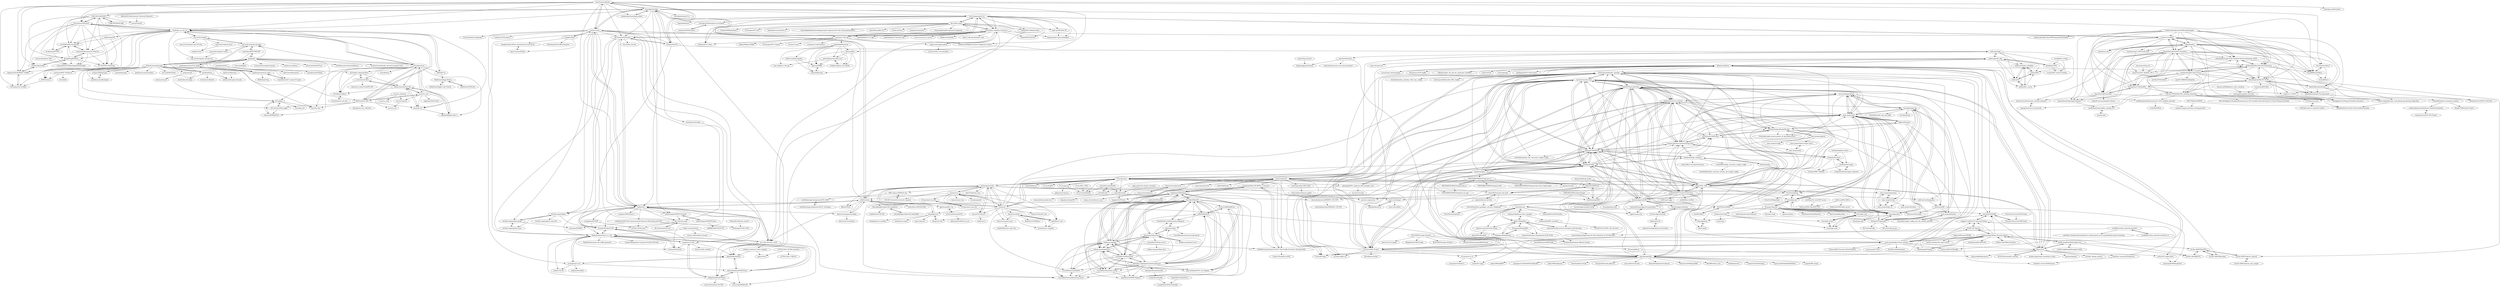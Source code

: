 digraph G {
"inet-framework/inet" -> "omnetpp/omnetpp"
"inet-framework/inet" -> "CoRE-RG/CoRE4INET"
"inet-framework/inet" -> "sommer/veins"
"inet-framework/inet" -> "Unipisa/Simu5G"
"inet-framework/inet" -> "ACassimiro/TSNsched"
"inet-framework/inet" -> "deepsea52418/OMNeT_TSNkit"
"inet-framework/inet" -> "inet-framework/simulte"
"inet-framework/inet" -> "ChuanyuXue/tsnkit"
"inet-framework/inet" -> "wangrongwei/omnetpp_primer"
"inet-framework/inet" -> "intel/iotg_tsn_ref_sw"
"inet-framework/inet" -> "inet-framework/os3"
"inet-framework/inet" -> "florasim/flora"
"inet-framework/inet" -> "riebl/artery"
"inet-framework/inet" -> "omnetpp-models/mixim"
"inet-framework/inet" -> "5GCampus/tsn-testbed"
"ravens/awesome-telco" -> "calee0219/awesome-5g"
"ravens/awesome-telco" -> "aligungr/UERANSIM"
"ravens/awesome-telco" -> "telekom/5g-trace-visualizer"
"ravens/awesome-telco" -> "herlesupreeth/docker_open5gs"
"ravens/awesome-telco" -> "jdegre/5GC_APIs"
"ravens/awesome-telco" -> "open5gs/open5gs"
"ravens/awesome-telco" -> "fgsect/scat"
"ravens/awesome-telco" -> "osmocom/pysim"
"ravens/awesome-telco" -> "HewlettPackard/PacketRusher"
"ravens/awesome-telco" -> "SystemsApproach/5G"
"ravens/awesome-telco" -> "free5gc/free5gc"
"ravens/awesome-telco" -> "srsran/srsRAN_Project"
"ravens/awesome-telco" -> "my5G/my5G-RANTester"
"ravens/awesome-telco" -> "P1sec/QCSuper" ["e"=1]
"ravens/awesome-telco" -> "P1sec/pycrate"
"jdegre/5GC_APIs" -> "aligungr/UERANSIM"
"jdegre/5GC_APIs" -> "calee0219/awesome-5g"
"jdegre/5GC_APIs" -> "free5gc/free5gc"
"jdegre/5GC_APIs" -> "telekom/5g-trace-visualizer"
"jdegre/5GC_APIs" -> "open5gs/open5gs"
"jdegre/5GC_APIs" -> "ravens/awesome-telco"
"jdegre/5GC_APIs" -> "omec-project/upf"
"jdegre/5GC_APIs" -> "P1sec/pycrate"
"jdegre/5GC_APIs" -> "SystemsApproach/5G"
"jdegre/5GC_APIs" -> "nickel0/3GPP-Overall-Architecture"
"jdegre/5GC_APIs" -> "wmnsk/go-gtp"
"jdegre/5GC_APIs" -> "wmnsk/go-pfcp"
"jdegre/5GC_APIs" -> "HewlettPackard/PacketRusher"
"jdegre/5GC_APIs" -> "Orange-OpenSource/towards5gs-helm"
"jdegre/5GC_APIs" -> "herlesupreeth/docker_open5gs"
"Truphone/LPAd_SM-DPPlus_Connector" -> "Truphone/LPAdesktop"
"Truphone/LPAd_SM-DPPlus_Connector" -> "GSMATerminals/Generic-eUICC-Test-Profile-for-Device-Testing-Public"
"tkn-tub/ns3-gym" -> "hust-diangroup/ns3-ai"
"tkn-tub/ns3-gym" -> "nyuwireless-unipd/ns3-mmwave"
"tkn-tub/ns3-gym" -> "StanfordSNR/pantheon" ["e"=1]
"tkn-tub/ns3-gym" -> "PCCproject/PCC-RL" ["e"=1]
"tkn-tub/ns3-gym" -> "bupt-ipcr/RL4Net-TE"
"tkn-tub/ns3-gym" -> "facebookresearch/mvfst-rl" ["e"=1]
"tkn-tub/ns3-gym" -> "zhangmwg/ns3-gym-multiagent"
"tkn-tub/ns3-gym" -> "bobzhuyb/ns3-rdma" ["e"=1]
"tkn-tub/ns3-gym" -> "nsnam/ns-3-dev-git"
"tkn-tub/ns3-gym" -> "knowledgedefinednetworking/a-deep-rl-approach-for-sdn-routing-optimization" ["e"=1]
"tkn-tub/ns3-gym" -> "Sharif-Rezaie/RL-TCP" ["e"=1]
"tkn-tub/ns3-gym" -> "Soheil-ab/Orca" ["e"=1]
"tkn-tub/ns3-gym" -> "addola/NS3-HelperScripts"
"tkn-tub/ns3-gym" -> "hongzimao/pensieve" ["e"=1]
"tkn-tub/ns3-gym" -> "SoonyangZhang/DrainQueueCongestion" ["e"=1]
"pgorczak/srslte-docker-emulated" -> "mitshell/corenet"
"herlesupreeth/docker_open5gs" -> "aligungr/UERANSIM"
"herlesupreeth/docker_open5gs" -> "open5gs/open5gs"
"herlesupreeth/docker_open5gs" -> "srsran/srsRAN_Project"
"herlesupreeth/docker_open5gs" -> "calee0219/awesome-5g"
"herlesupreeth/docker_open5gs" -> "ravens/awesome-telco"
"herlesupreeth/docker_open5gs" -> "s5uishida/open5gs_5gc_ueransim_sample_config"
"herlesupreeth/docker_open5gs" -> "HewlettPackard/PacketRusher"
"herlesupreeth/docker_open5gs" -> "nickvsnetworking/pyhss"
"herlesupreeth/docker_open5gs" -> "telekom/5g-trace-visualizer"
"herlesupreeth/docker_open5gs" -> "omec-project/upf"
"herlesupreeth/docker_open5gs" -> "free5gc/free5gc"
"herlesupreeth/docker_open5gs" -> "Orange-OpenSource/towards5gs-helm"
"herlesupreeth/docker_open5gs" -> "s5uishida/docker_open5gs_volte_sms_config"
"herlesupreeth/docker_open5gs" -> "herlesupreeth/Kamailio_IMS_Config" ["e"=1]
"herlesupreeth/docker_open5gs" -> "spritelab/5GSniffer"
"esa/asn1scc" -> "n7space/asn1scc.IDE"
"esa/asn1scc" -> "eerimoq/asn1tools"
"esa/asn1scc" -> "vlm/asn1c"
"esa/asn1scc" -> "n7space/asn1-pusc-lib"
"esa/asn1scc" -> "esa/opengeode"
"esa/asn1scc" -> "mouse07410/asn1c"
"esa/asn1scc" -> "yafred/asn1-tool"
"esa/asn1scc" -> "esnacc/esnacc-ng"
"esa/asn1scc" -> "riebl/vanetza"
"SystemsApproach/sdn" -> "SystemsApproach/tcpcc"
"SystemsApproach/sdn" -> "SystemsApproach/5G"
"SystemsApproach/sdn" -> "ebiken/p4srv6"
"msepulcre/C-V2X" -> "FabianEckermann/ns-3_c-v2x"
"msepulcre/C-V2X" -> "signetlabdei/millicar"
"msepulcre/C-V2X" -> "brianmc95/OpenCV2X"
"msepulcre/C-V2X" -> "V2Xgithub/WiLabV2Xsim"
"msepulcre/C-V2X" -> "brianmc95/simulte"
"msepulcre/C-V2X" -> "feron-tech/lte-sidelink"
"FabianEckermann/ns-3_c-v2x" -> "msepulcre/C-V2X"
"FabianEckermann/ns-3_c-v2x" -> "brianmc95/OpenCV2X"
"FabianEckermann/ns-3_c-v2x" -> "alessandrobazzi/LTEV2Vsim"
"FabianEckermann/ns-3_c-v2x" -> "signetlabdei/millicar"
"FabianEckermann/ns-3_c-v2x" -> "eisbaer/v2x-lte"
"FabianEckermann/ns-3_c-v2x" -> "ms-van3t-devs/ms-van3t"
"FabianEckermann/ns-3_c-v2x" -> "brianmc95/simulte"
"FabianEckermann/ns-3_c-v2x" -> "usnistgov/psc-ns3"
"FabianEckermann/ns-3_c-v2x" -> "FabianEckermann/cv2x-traffic-generator"
"FabianEckermann/ns-3_c-v2x" -> "CooperLWang/Learn-CompressCSI-RA-V2X-Code" ["e"=1]
"fiorix/go-diameter" -> "wmnsk/go-gtp"
"fiorix/go-diameter" -> "freeDiameter/freeDiameter"
"fiorix/go-diameter" -> "RestComm/jdiameter" ["e"=1]
"fiorix/go-diameter" -> "wmnsk/go-tcap"
"fiorix/go-diameter" -> "node-diameter/node-diameter"
"fiorix/go-diameter" -> "ishidawataru/sctp"
"fiorix/go-diameter" -> "wmnsk/go-m3ua"
"fiorix/go-diameter" -> "wmnsk/go-pfcp"
"fiorix/go-diameter" -> "wmnsk/go-sccp"
"fiorix/go-diameter" -> "heimiricmr/bromelia"
"fiorix/go-diameter" -> "fiorix/go-smpp" ["e"=1]
"fiorix/go-diameter" -> "cgrates/cgrates" ["e"=1]
"falkenber9/falcon" -> "cn0xroot/LTE" ["e"=1]
"falkenber9/falcon" -> "fgsect/scat"
"falkenber9/falcon" -> "catkira/open5G_phy"
"falkenber9/falcon" -> "ttsou/openphy"
"falkenber9/falcon" -> "spritelab/5GSniffer"
"falkenber9/falcon" -> "JiaoXianjun/LTE-Cell-Scanner" ["e"=1]
"falkenber9/falcon" -> "SysSec-KAIST/sigover_injector"
"falkenber9/falcon" -> "SysSec-KAIST/LTESniffer" ["e"=1]
"falkenber9/falcon" -> "SysSec-KAIST/BaseSpec"
"falkenber9/falcon" -> "Wooniety/srsLTE-Sniffer" ["e"=1]
"falkenber9/falcon" -> "free5G/free5GRAN"
"falkenber9/falcon" -> "mrlnc/LTE-ciphercheck"
"falkenber9/falcon" -> "srsran/zynq_timestamping" ["e"=1]
"falkenber9/falcon" -> "herlesupreeth/docker_open5gs"
"falkenber9/falcon" -> "laf0rge/radisys_lte_enb_for_qualcomm_fsm9955"
"christophe-calmejane/Hive" -> "L-Acoustics/avdecc"
"christophe-calmejane/Hive" -> "Drumfix/avb4linux"
"christophe-calmejane/Hive" -> "audioscience/avdecc-lib"
"Drumfix/avb4linux" -> "Drumfix/motu-avb-usb"
"russdill/bch_verilog" -> "Lcrypto/FEC-Archive-Verilog"
"russdill/bch_verilog" -> "dshekhalev/FEC"
"omnetpp/omnetpp" -> "inet-framework/inet"
"omnetpp/omnetpp" -> "wangrongwei/omnetpp_primer"
"omnetpp/omnetpp" -> "Unipisa/Simu5G"
"omnetpp/omnetpp" -> "sommer/veins"
"omnetpp/omnetpp" -> "CoRE-RG/CoRE4INET"
"omnetpp/omnetpp" -> "mmodenesi/omnetpy"
"omnetpp/omnetpp" -> "inet-framework/simulte"
"omnetpp/omnetpp" -> "riebl/artery"
"omnetpp/omnetpp" -> "nsnam/ns-3-dev-git"
"omnetpp/omnetpp" -> "ACassimiro/TSNsched"
"omnetpp/omnetpp" -> "Avian688/leosatellites"
"omnetpp/omnetpp" -> "intel/iotg_tsn_ref_sw"
"omnetpp/omnetpp" -> "aarizaq/inetmanet-4.x"
"omnetpp/omnetpp" -> "nyuwireless-unipd/ns3-mmwave"
"omnetpp/omnetpp" -> "hust-diangroup/ns3-ai"
"L-Acoustics/avdecc" -> "christophe-calmejane/Hive"
"L-Acoustics/avdecc" -> "Drumfix/avb4linux"
"L-Acoustics/avdecc" -> "audioscience/avdecc-lib"
"L-Acoustics/avdecc" -> "immersive-audio-live/ADM-OSC"
"nextepc/nextepc" -> "networkedsystemsIITB/NFV_LTE_EPC"
"nextepc/nextepc" -> "omec-project/openmme"
"magma/magma" -> "open5gs/open5gs"
"magma/magma" -> "aligungr/UERANSIM"
"magma/magma" -> "free5gc/free5gc"
"magma/magma" -> "calee0219/awesome-5g"
"magma/magma" -> "ravens/awesome-telco"
"magma/magma" -> "jdegre/5GC_APIs"
"magma/magma" -> "srsran/srsRAN_4G" ["e"=1]
"magma/magma" -> "OPENAIRINTERFACE/openair-cn"
"magma/magma" -> "herlesupreeth/docker_open5gs"
"magma/magma" -> "srsran/srsRAN_Project"
"magma/magma" -> "telekom/5g-trace-visualizer"
"magma/magma" -> "nextepc/nextepc"
"magma/magma" -> "P1sec/pycrate"
"magma/magma" -> "osmocom/pysim"
"magma/magma" -> "omec-project/upf"
"cerob/slicesim" -> "medianetlab/katana-slice_manager"
"cerob/slicesim" -> "adtmv7/DeepSlice"
"cerob/slicesim" -> "tmuzanenhamo/Algorithm-for-Slice-Handover-in-5G-Networks"
"cerob/slicesim" -> "jjalcaraz-upct/network-slicing"
"cerob/slicesim" -> "sinaebrahimi/energy-efficient-slicing"
"cerob/slicesim" -> "matteonerini/5g-network-slicing-for-wifi-networks"
"cerob/slicesim" -> "liuqiangus/DeepSlicing"
"cerob/slicesim" -> "ClaudinaRattaro/Py5cheSim"
"medianetlab/katana-slice_manager" -> "cerob/slicesim"
"medianetlab/katana-slice_manager" -> "adtmv7/DeepSlice"
"medianetlab/katana-slice_manager" -> "medianetlab/NEF_emulator"
"addola/NS3-HelperScripts" -> "ms-van3t-devs/ms-van3t"
"fgsect/scat" -> "P1sec/QCSuper" ["e"=1]
"fgsect/scat" -> "mobile-insight/mobileinsight-core"
"fgsect/scat" -> "P1sec/pycrate"
"fgsect/scat" -> "moiji-mobile/diag-parser"
"fgsect/scat" -> "falkenber9/falcon"
"fgsect/scat" -> "Cr4sh/qc_debug_monitor" ["e"=1]
"fgsect/scat" -> "ravens/awesome-telco"
"fgsect/scat" -> "RUB-SysSec/mobile_sentinel"
"fgsect/scat" -> "relentless-warrior/LTEInspector"
"fgsect/scat" -> "mrlnc/LTE-ciphercheck"
"fgsect/scat" -> "calee0219/awesome-5g"
"fgsect/scat" -> "mzakocs/qualcomm_baseband_scripts" ["e"=1]
"fgsect/scat" -> "onehouwong/Cellular-Security-Papers"
"fgsect/scat" -> "spritelab/5GSniffer"
"fgsect/scat" -> "openpst/openpst" ["e"=1]
"signetlabdei/lorawan" -> "networkedsystems/lora-ns3"
"signetlabdei/lorawan" -> "imec-idlab/ns-3-dev-git"
"signetlabdei/lorawan" -> "drakkar-lig/lora-ns3-module"
"signetlabdei/lorawan" -> "florasim/flora"
"signetlabdei/lorawan" -> "kqorany/FREE"
"signetlabdei/lorawan" -> "GillesC/LoRaEnergySim"
"signetlabdei/lorawan" -> "adwaitnd/lorasim"
"inet-framework/os3" -> "Avian688/leosatellites"
"inet-framework/os3" -> "Avian688/os3"
"omec-project/c3po" -> "omec-project/openmme"
"omec-project/c3po" -> "omec-project/ngic-rtc"
"omec-project/c3po" -> "omec-project/Nucleus"
"mrlnc/LTE-ciphercheck" -> "jimtangshfx/MilenageTest"
"opennetworkinglab/onos-p4-tutorial" -> "ebiken/p4srv6"
"sraddon/SUMO-V2X-Communication-Research-Platooning-and-CIM" -> "susomena/PERMIT"
"sraddon/SUMO-V2X-Communication-Research-Platooning-and-CIM" -> "a3794110/V2X-Gym"
"sraddon/SUMO-V2X-Communication-Research-Platooning-and-CIM" -> "Kaimaoge/SUMO-DVSL"
"ACassimiro/TSNsched" -> "automaticdai/research-sched-tsn"
"ACassimiro/TSNsched" -> "ChuanyuXue/tsnkit"
"ACassimiro/TSNsched" -> "MengMeng96/DRLS"
"ACassimiro/TSNsched" -> "intel/iotg_tsn_ref_sw"
"ACassimiro/TSNsched" -> "NXP/isochron"
"ACassimiro/TSNsched" -> "CoRE-RG/CoRE4INET"
"ACassimiro/TSNsched" -> "deepsea52418/OMNeT_TSNkit"
"ACassimiro/TSNsched" -> "CTU-IIG/TSN-scheduling"
"ACassimiro/TSNsched" -> "just520fun/MasteringTSN"
"networkedsystems/lora-ns3" -> "drakkar-lig/lora-ns3-module"
"networkedsystems/lora-ns3" -> "imec-idlab/ns-3-dev-git"
"networkedsystems/lora-ns3" -> "kqorany/FREE"
"relentless-warrior/LTEInspector" -> "relentless-warrior/5GReasoner"
"relentless-warrior/LTEInspector" -> "vaggelis-sudo/5G-UE-SecurityTesting"
"sns3/sns3-satellite" -> "snkas/hypatia"
"sns3/sns3-satellite" -> "SpaceNetLab/StarPerf_Simulator"
"sns3/sns3-satellite" -> "sunshaozong111/NS3-with-LEO"
"sns3/sns3-satellite" -> "infonetlijian/Large-Scale-Satellite-Network-Simulator-LSNS"
"sns3/sns3-satellite" -> "Avian688/leosatellites"
"sns3/sns3-satellite" -> "inet-framework/os3"
"sns3/sns3-satellite" -> "XuyangCaoUCSD/LeoEM"
"sns3/sns3-satellite" -> "zhanghefan123/Starperf-Satellite-Simulator"
"sns3/sns3-satellite" -> "SpaceNetLab/StarryNet"
"sns3/sns3-satellite" -> "jwwthu/Satellite-Network-Simulators"
"sns3/sns3-satellite" -> "snkas/basic-sim"
"sns3/sns3-satellite" -> "hust-diangroup/ns3-ai"
"wangrongwei/omnetpp_primer" -> "omnetpp/omnetpp"
"wangrongwei/omnetpp_primer" -> "chaotictoejam/VANETTutorials"
"chaotictoejam/VANETProject" -> "nd6688/VANETsV2V-V2I"
"chaotictoejam/VANETProject" -> "chaotictoejam/VANETTutorials"
"vodafone-chair/ns3-sumo-coupling" -> "agacia/ovnis"
"vodafone-chair/ns3-sumo-coupling" -> "signetlabdei/millicar"
"florianklingler/OpenC2X-embedded" -> "florianklingler/OpenC2X-standalone"
"florianklingler/OpenC2X-standalone" -> "florianklingler/OpenC2X-embedded"
"florianklingler/OpenC2X-standalone" -> "esakilab/AutoC2X-AW"
"brianmc95/simulte" -> "brianmc95/OpenCV2X"
"kellerkindt/asn1rs" -> "ystero-dev/hampi"
"florasim/flora" -> "networkedsystems/lora-ns3"
"florasim/flora" -> "drakkar-lig/lora-ns3-module"
"florasim/flora" -> "kqorany/FREE"
"florasim/flora" -> "adwaitnd/lorasim"
"CoRE-RG/CoRE4INET" -> "CoRE-RG/SDN4CoRE"
"CoRE-RG/CoRE4INET" -> "vamsiDT/DeNS"
"CoRE-RG/CoRE4INET" -> "dr-polachan/PYTSN"
"CoRE-RG/CoRE4INET" -> "CTU-IIG/TSN-scheduling"
"CoRE-RG/CoRE4INET" -> "just520fun/MasteringTSN"
"CoRE-RG/CoRE4INET" -> "ACassimiro/TSNsched"
"CoRE-RG/CoRE4INET" -> "MengMeng96/DRLS"
"CoRE-RG/CoRE4INET" -> "automaticdai/research-sched-tsn"
"xcore/sw_avb" -> "Avnu/OpenAvnu"
"xcore/sw_avb" -> "audioscience/avdecc-lib"
"xcore/sw_avb" -> "jdkoftinoff/jdksavdecc-c"
"xcore/sw_avb" -> "xmos/lib_tsn"
"xcore/sw_avb" -> "toghraee/AVB-Switch"
"xcore/sw_avb" -> "xcore/xcommon"
"xcore/sw_avb" -> "NXP/GenAVB_TSN"
"intel/iotg_tsn_ref_sw" -> "ACassimiro/TSNsched"
"intel/iotg_tsn_ref_sw" -> "Avnu/OpenAvnu"
"intel/iotg_tsn_ref_sw" -> "5GCampus/tsn-testbed"
"intel/iotg_tsn_ref_sw" -> "xmos/lib_tsn"
"intel/iotg_tsn_ref_sw" -> "CoRE-RG/CoRE4INET"
"intel/iotg_tsn_ref_sw" -> "NXP/dds-tsn"
"intel/iotg_tsn_ref_sw" -> "NXP/isochron"
"intel/iotg_tsn_ref_sw" -> "MengMeng96/DRLS"
"intel/iotg_tsn_ref_sw" -> "automaticdai/research-sched-tsn"
"intel/iotg_tsn_ref_sw" -> "hakiri/openTSN"
"intel/iotg_tsn_ref_sw" -> "Avnu/tsn-doc"
"intel/iotg_tsn_ref_sw" -> "NXP/GenAVB_TSN"
"intel/iotg_tsn_ref_sw" -> "nxp-archive/openil"
"intel/iotg_tsn_ref_sw" -> "just520fun/MasteringTSN"
"intel/iotg_tsn_ref_sw" -> "deepsea52418/OMNeT_TSNkit"
"wmnsk/go-gtp" -> "wmnsk/go-pfcp"
"wmnsk/go-gtp" -> "PrinzOwO/gtp5g"
"wmnsk/go-gtp" -> "travelping/upg-vpp"
"wmnsk/go-gtp" -> "omec-project/upf"
"wmnsk/go-gtp" -> "5GOpenUPF/openupf"
"wmnsk/go-gtp" -> "hhorai/gnbsim"
"wmnsk/go-gtp" -> "fiorix/go-diameter"
"michele-segata/plexe-pyapi" -> "michele-segata/plexe-sumo"
"michele-segata/plexe-pyapi" -> "michele-segata/plexe"
"michele-segata/plexe-pyapi" -> "susomena/PERMIT"
"Samanvay96/keplerian_orbit_simulator" -> "santiagohenn/globe-orbit-plot"
"automaticdai/research-sched-tsn" -> "just520fun/MasteringTSN"
"automaticdai/research-sched-tsn" -> "CTU-IIG/TSN-scheduling"
"automaticdai/research-sched-tsn" -> "ZitaoLi/RLforTSNRoutingAndScheduling"
"automaticdai/research-sched-tsn" -> "MengMeng96/DRLS"
"kimgr/asn1ate" -> "etingof/pyasn1"
"kqorany/FREE" -> "adwaitnd/lorasim"
"wmnsk/go-tcap" -> "wmnsk/go-sccp"
"wmnsk/go-tcap" -> "wmnsk/go-m3ua"
"ebiken/p4srv6" -> "opennetworkinglab/onos-p4-tutorial"
"GSMATerminals/Generic-eUICC-Test-Profile-for-Device-Testing-Public" -> "Truphone/LPAd_SM-DPPlus_Connector"
"GSMATerminals/Generic-eUICC-Test-Profile-for-Device-Testing-Public" -> "Project-Flora/Flora-eSIM"
"nxp-archive/openil_tsntool" -> "nxp-archive/openil_sysrepo-tsn"
"emanuelfreitas/3gpp-documentation" -> "vigp/awesome-5g"
"Avnu/gptp" -> "xl4-shiro/excelfore-gptp"
"Avnu/gptp" -> "induarun9086/gPTPd"
"Avnu/gptp" -> "Avnu/tsn-doc"
"Avnu/gptp" -> "Avnu/igb_avb"
"omec-project/openmme" -> "omec-project/c3po"
"omec-project/openmme" -> "omec-project/ngic-rtc"
"GillesC/LoRaEnergySim" -> "kqorany/FREE"
"GillesC/LoRaEnergySim" -> "adwaitnd/lorasim"
"yafred/asn1-tool" -> "beanit/asn1bean"
"yafred/asn1-tool" -> "tysonite/asn1-compiler"
"josephkamel/F2MD" -> "a3794110/V2X-Gym"
"josephkamel/F2MD" -> "FabianEckermann/ns-3_c-v2x"
"mitshell/CryptoMobile" -> "P1sec/CryptoMobile"
"mitshell/CryptoMobile" -> "mitshell/card"
"mitshell/CryptoMobile" -> "mitshell/corenet"
"OPENAIRINTERFACE/openair5g-cn" -> "OPENAIRINTERFACE/openair-cn"
"OPENAIRINTERFACE/openair5g-cn" -> "OPENAIRINTERFACE/openair-cn-cups"
"audioscience/avdecc-lib" -> "jdkoftinoff/jdksavdecc-c"
"audioscience/avdecc-lib" -> "xmos/lib_tsn"
"audioscience/avdecc-lib" -> "xcore/sw_avb"
"audioscience/avdecc-lib" -> "L-Acoustics/avdecc"
"audioscience/avdecc-lib" -> "Drumfix/avb4linux"
"brianmc95/OpenCV2X" -> "brianmc95/simulte"
"brianmc95/OpenCV2X" -> "FabianEckermann/ns-3_c-v2x"
"wmnsk/go-m3ua" -> "wmnsk/go-tcap"
"wmnsk/go-m3ua" -> "wmnsk/go-sccp"
"wmnsk/go-sccp" -> "wmnsk/go-tcap"
"wmnsk/go-sccp" -> "wmnsk/go-m3ua"
"OPENAIRINTERFACE/openair-cn" -> "OPENAIRINTERFACE/openair5g-cn"
"OPENAIRINTERFACE/openair-cn" -> "OPENAIRINTERFACE/openair-cn-cups"
"OPENAIRINTERFACE/openair-cn" -> "OPENAIRINTERFACE/openair4g-2-5g-cn-deprecated"
"OPENAIRINTERFACE/openair-cn" -> "nextepc/nextepc"
"OPENAIRINTERFACE/openair-cn" -> "OPENAIRINTERFACE/openair-k8s"
"xcore/xcommon" -> "xcore/sc_i2c"
"michele-segata/plexe-sumo" -> "michele-segata/plexe-pyapi"
"omec-project/ngic-rtc" -> "omec-project/openmme"
"omec-project/ngic-rtc" -> "omec-project/c3po"
"drakkar-lig/lora-ns3-module" -> "networkedsystems/lora-ns3"
"twhiteman/pySIM" -> "ITger/DualSIMCard"
"xcore/sc_ethernet" -> "xcore/sc_xtcp"
"xcore/sc_ethernet" -> "xcore/sc_i2c"
"xcore/sc_ethernet" -> "xcore/xcommon"
"darshakframework/darshak" -> "2b-as/xgoldmon"
"mitshell/card" -> "mitshell/CryptoMobile"
"mitshell/card" -> "onomondo/onomondo-uicc"
"dr-polachan/PYTSN" -> "just520fun/MasteringTSN"
"dr-polachan/PYTSN" -> "ZitaoLi/RLforTSNRoutingAndScheduling"
"MeixinZhu/Velocity_control" -> "Kaimaoge/SUMO-DVSL"
"hust-diangroup/ns3-ai" -> "tkn-tub/ns3-gym"
"hust-diangroup/ns3-ai" -> "nyuwireless-unipd/ns3-mmwave"
"hust-diangroup/ns3-ai" -> "vkrepo/MATLAB-NS3"
"hust-diangroup/ns3-ai" -> "zhangmwg/ns3-gym-multiagent"
"hust-diangroup/ns3-ai" -> "bupt-ipcr/RL4Net-TE"
"hust-diangroup/ns3-ai" -> "signetlabdei/millicar"
"hust-diangroup/ns3-ai" -> "nsnam/ns-3-dev-git"
"hust-diangroup/ns3-ai" -> "addola/NS3-HelperScripts"
"hust-diangroup/ns3-ai" -> "sns3/sns3-satellite"
"hust-diangroup/ns3-ai" -> "alibaba-edu/High-Precision-Congestion-Control" ["e"=1]
"hust-diangroup/ns3-ai" -> "bobzhuyb/ns3-rdma" ["e"=1]
"hust-diangroup/ns3-ai" -> "signetlabdei/sem"
"hust-diangroup/ns3-ai" -> "signetlabdei/ns-3-vr-app"
"hust-diangroup/ns3-ai" -> "usnistgov/NetSimulyzer-ns3-module"
"RUB-SysSec/mobile_sentinel" -> "fgsect/scat"
"my5G/my5G-RANTester" -> "HewlettPackard/PacketRusher"
"my5G/my5G-RANTester" -> "Orange-OpenSource/towards5gs-helm"
"free5gc/free5gc" -> "aligungr/UERANSIM"
"free5gc/free5gc" -> "open5gs/open5gs"
"free5gc/free5gc" -> "calee0219/awesome-5g"
"free5gc/free5gc" -> "jdegre/5GC_APIs"
"free5gc/free5gc" -> "free5gc/free5gc-compose"
"free5gc/free5gc" -> "srsran/srsRAN_4G" ["e"=1]
"free5gc/free5gc" -> "telekom/5g-trace-visualizer"
"free5gc/free5gc" -> "herlesupreeth/docker_open5gs"
"free5gc/free5gc" -> "ravens/awesome-telco"
"free5gc/free5gc" -> "magma/magma"
"free5gc/free5gc" -> "srsran/srsRAN_Project"
"free5gc/free5gc" -> "Orange-OpenSource/towards5gs-helm"
"free5gc/free5gc" -> "SystemsApproach/5G"
"free5gc/free5gc" -> "omec-project/upf"
"free5gc/free5gc" -> "PrinzOwO/gtp5g"
"AnalyticalGraphicsInc/STKCodeExamples" -> "AnalyticalGraphicsInc/STKComponentsExamples"
"AnalyticalGraphicsInc/STKCodeExamples" -> "Ben-Kempton/SILLEO-SCNS"
"AnalyticalGraphicsInc/STKCodeExamples" -> "SpaceNetLab/StarPerf_Simulator"
"AnalyticalGraphicsInc/STKCodeExamples" -> "jwwthu/Satellite-Network-Simulators"
"AnalyticalGraphicsInc/STKCodeExamples" -> "snkas/hypatia"
"AnalyticalGraphicsInc/STKCodeExamples" -> "infonetlijian/Large-Scale-Satellite-Network-Simulator-LSNS"
"AnalyticalGraphicsInc/STKCodeExamples" -> "regulus1111/LEO"
"AnalyticalGraphicsInc/STKCodeExamples" -> "SpaceNetLab/TopologyGenerator"
"AnalyticalGraphicsInc/STKCodeExamples" -> "XuyangCaoUCSD/LeoEM"
"AnalyticalGraphicsInc/STKCodeExamples" -> "LaviBenshimol/Optimization-for-LEO-satellites-network"
"AnalyticalGraphicsInc/STKCodeExamples" -> "sns3/sns3-satellite"
"mitshell/libmich" -> "P1sec/pycrate"
"eclipse-mosaic/mosaic" -> "mosaic-addons/best-scenario"
"eclipse-mosaic/mosaic" -> "alessandrobazzi/LTEV2Vsim"
"eclipse-mosaic/mosaic" -> "FabianEckermann/ns-3_c-v2x"
"facebook/time" -> "richardcochran/linuxptp"
"facebook/time" -> "facebookarchive/ptp"
"facebook/time" -> "mlichvar/linuxptp-testsuite"
"facebook/time" -> "Orolia2s/oscillatord"
"herlesupreeth/CoIMS_Wiki" -> "bertrandmartel/aram-applet"
"PrincetonUniversity/NG-Scope" -> "PrincetonUniversity/NR-Scope"
"chaotictoejam/VANETTutorials" -> "chaotictoejam/VANETProject"
"chaotictoejam/VANETTutorials" -> "tkn-tub/veins-gym"
"theapache64/sim-jacker" -> "VertexOS/android_packages_services_Telephony"
"theapache64/sim-jacker" -> "GerardPinto/osmo-sim-auth"
"theapache64/sim-jacker" -> "ITger/DualSIMCard"
"theapache64/sim-jacker" -> "twhiteman/pySIM"
"bupt-ipcr/RL4Net-TE" -> "zhangmwg/ns3-gym-multiagent"
"Fernandovj/DeepSARA" -> "moooontoo/Latency-Equalization-E2E-NS-RL"
"Fernandovj/DeepSARA" -> "liuqiangus/DeepSlicing"
"Fernandovj/DeepSARA" -> "adtmv7/DeepSlice"
"aligungr/UERANSIM" -> "free5gc/free5gc"
"aligungr/UERANSIM" -> "open5gs/open5gs"
"aligungr/UERANSIM" -> "calee0219/awesome-5g"
"aligungr/UERANSIM" -> "jdegre/5GC_APIs"
"aligungr/UERANSIM" -> "herlesupreeth/docker_open5gs"
"aligungr/UERANSIM" -> "srsran/srsRAN_Project"
"aligungr/UERANSIM" -> "Orange-OpenSource/towards5gs-helm"
"aligungr/UERANSIM" -> "ravens/awesome-telco"
"aligungr/UERANSIM" -> "telekom/5g-trace-visualizer"
"aligungr/UERANSIM" -> "srsran/srsRAN_4G" ["e"=1]
"aligungr/UERANSIM" -> "free5gc/free5gc-compose"
"aligungr/UERANSIM" -> "magma/magma"
"aligungr/UERANSIM" -> "my5G/my5G-RANTester"
"aligungr/UERANSIM" -> "s5uishida/open5gs_5gc_ueransim_sample_config"
"aligungr/UERANSIM" -> "Gradiant/5g-charts"
"Gradiant/5g-charts" -> "Gradiant/5g-images"
"Gradiant/5g-charts" -> "Gradiant/open5gs-legacy-operator"
"Gradiant/5g-charts" -> "Gradiant/MRT_TableQA"
"Gradiant/5g-charts" -> "Orange-OpenSource/towards5gs-helm"
"omec-project/upf" -> "travelping/upg-vpp"
"omec-project/upf" -> "5GOpenUPF/openupf"
"omec-project/upf" -> "wmnsk/go-pfcp"
"omec-project/upf" -> "omec-project/c3po"
"omec-project/upf" -> "navarrothiago/upf-bpf"
"omec-project/upf" -> "omec-project/openmme"
"omec-project/upf" -> "PrinzOwO/gtp5g"
"omec-project/upf" -> "wmnsk/go-gtp"
"omec-project/upf" -> "edgecomllc/eupf"
"omec-project/upf" -> "calee0219/awesome-5g"
"omec-project/upf" -> "my5G/my5G-RANTester"
"omec-project/upf" -> "omec-project/ngic-rtc"
"CoRE-RG/SDN4CoRE" -> "CoRE-RG/CoRE4INET"
"LaviBenshimol/Optimization-for-LEO-satellites-network" -> "s1042992/DEAL"
"LaviBenshimol/Optimization-for-LEO-satellites-network" -> "mathias-magnusson/Zone-routing-protocol"
"calee0219/awesome-5g" -> "ravens/awesome-telco"
"calee0219/awesome-5g" -> "aligungr/UERANSIM"
"calee0219/awesome-5g" -> "free5gc/free5gc"
"calee0219/awesome-5g" -> "jdegre/5GC_APIs"
"calee0219/awesome-5g" -> "telekom/5g-trace-visualizer"
"calee0219/awesome-5g" -> "open5gs/open5gs"
"calee0219/awesome-5g" -> "SystemsApproach/5G"
"calee0219/awesome-5g" -> "herlesupreeth/docker_open5gs"
"calee0219/awesome-5g" -> "srsran/srsRAN_Project"
"calee0219/awesome-5g" -> "Orange-OpenSource/towards5gs-helm"
"calee0219/awesome-5g" -> "omec-project/upf"
"calee0219/awesome-5g" -> "free5G/free5GRAN"
"calee0219/awesome-5g" -> "navarrothiago/upf-bpf"
"calee0219/awesome-5g" -> "vigp/awesome-5g"
"calee0219/awesome-5g" -> "nickel0/3GPP-Overall-Architecture"
"snkas/hypatia" -> "SpaceNetLab/StarPerf_Simulator"
"snkas/hypatia" -> "sns3/sns3-satellite"
"snkas/hypatia" -> "SpaceNetLab/StarryNet"
"snkas/hypatia" -> "jwwthu/Satellite-Network-Simulators"
"snkas/hypatia" -> "XuyangCaoUCSD/LeoEM"
"snkas/hypatia" -> "infonetlijian/Large-Scale-Satellite-Network-Simulator-LSNS"
"snkas/hypatia" -> "Ben-Kempton/SILLEO-SCNS"
"snkas/hypatia" -> "OpenFogStack/celestial"
"snkas/hypatia" -> "SpaceNetLab/TopologyGenerator"
"snkas/hypatia" -> "Avian688/leosatellites"
"snkas/hypatia" -> "jwwthu/Satellite-Open-Source"
"snkas/hypatia" -> "SatCom-TELMA/MA-DRL_Routing_Simulator"
"snkas/hypatia" -> "sunshaozong111/NS3-with-LEO"
"snkas/hypatia" -> "snkas/basic-sim"
"snkas/hypatia" -> "silent-rookie/Dynamic_Load_Balancing_Routing_Algorithm"
"hhorai/gnbsim" -> "shynuu/gnb"
"P1sec/MCC_MNC" -> "P1sec/CryptoMobile"
"PrinzOwO/gtp5g" -> "my5G/my5G-non3GPP-access"
"PrinzOwO/gtp5g" -> "ystero-dev/hampi"
"PrinzOwO/gtp5g" -> "wmnsk/go-gtp"
"PrinzOwO/gtp5g" -> "PrinzOwO/libgtp5gnl"
"free5gc/free5gc-compose" -> "Orange-OpenSource/towards5gs-helm"
"free5gc/free5gc-compose" -> "free5gc/gtp5g"
"free5gc/free5gc-compose" -> "shynuu/gnb"
"free5gc/free5gc-compose" -> "free5gc/free5gc"
"free5gc/free5gc-compose" -> "s5uishida/free5gc_ueransim_sample_config"
"free5gc/free5gc-compose" -> "aligungr/UERANSIM"
"free5gc/free5gc-compose" -> "omec-project/upf"
"free5gc/free5gc-compose" -> "my5G/my5G-RANTester"
"free5gc/free5gc-compose" -> "nextmn/RLS-wireshark-dissector"
"shynuu/gnb" -> "hhorai/gnbsim"
"wmnsk/go-pfcp" -> "wmnsk/go-gtp"
"wmnsk/go-pfcp" -> "travelping/upg-vpp"
"wmnsk/go-pfcp" -> "omec-project/upf"
"wmnsk/go-pfcp" -> "5GOpenUPF/openupf"
"wmnsk/go-pfcp" -> "free5gc/go-upf"
"wmnsk/go-pfcp" -> "hhorai/gnbsim"
"wmnsk/go-pfcp" -> "navarrothiago/upf-bpf"
"OBS-Legacy/1609dot2-asn" -> "CGI-SE-Trusted-Services/c2c-common"
"OBS-Legacy/1609dot2-asn" -> "certificationoperatingcouncil/TCI_ASN1"
"SystemsApproach/5G" -> "calee0219/awesome-5g"
"SystemsApproach/5G" -> "SystemsApproach/sdn"
"SystemsApproach/5G" -> "ravens/awesome-telco"
"SystemsApproach/5G" -> "SystemsApproach/private5g"
"SystemsApproach/5G" -> "telekom/5g-trace-visualizer"
"SystemsApproach/5G" -> "cerob/slicesim"
"SystemsApproach/5G" -> "lasseufpa/5gm-data" ["e"=1]
"SystemsApproach/5G" -> "jdegre/5GC_APIs"
"SystemsApproach/5G" -> "aligungr/UERANSIM"
"SystemsApproach/5G" -> "omec-project/upf"
"SystemsApproach/5G" -> "free5gc/free5gc"
"SystemsApproach/5G" -> "free5G/free5GRAN"
"SystemsApproach/5G" -> "SystemsApproach/tcpcc"
"SystemsApproach/5G" -> "emanuelfreitas/3gpp-documentation"
"SystemsApproach/5G" -> "vigp/awesome-5g"
"trunk96/wireless-network-simulator" -> "trunk96/wireless-network-simulator-v2"
"trunk96/wireless-network-simulator" -> "tmuzanenhamo/Algorithm-for-Slice-Handover-in-5G-Networks"
"trunk96/wireless-network-simulator" -> "gowtham-chandrasekaran/Handover-Optimisation-in-5G-using-Reinforcement-Learning"
"a3794110/ns3-SUMO-Interface" -> "agacia/ovnis"
"a3794110/ns3-SUMO-Interface" -> "a3794110/ns-3-NB-IoT"
"Ben-Kempton/SILLEO-SCNS" -> "jwwthu/Satellite-Network-Simulators"
"Ben-Kempton/SILLEO-SCNS" -> "OpenFogStack/celestial"
"Ben-Kempton/SILLEO-SCNS" -> "infonetlijian/Large-Scale-Satellite-Network-Simulator-LSNS"
"Ben-Kempton/SILLEO-SCNS" -> "pfandzelter/optimal-leo-placement"
"Ben-Kempton/SILLEO-SCNS" -> "zhanghefan123/Starperf-Satellite-Simulator"
"Ben-Kempton/SILLEO-SCNS" -> "reatamota/ERUERA"
"Ben-Kempton/SILLEO-SCNS" -> "regulus1111/LEO"
"Ben-Kempton/SILLEO-SCNS" -> "XuyangCaoUCSD/LeoEM"
"Ben-Kempton/SILLEO-SCNS" -> "SatCom-TELMA/MA-DRL_Routing_Simulator"
"SpaceNetLab/StarPerf_Simulator" -> "snkas/hypatia"
"SpaceNetLab/StarPerf_Simulator" -> "XuyangCaoUCSD/LeoEM"
"SpaceNetLab/StarPerf_Simulator" -> "SpaceNetLab/StarryNet"
"SpaceNetLab/StarPerf_Simulator" -> "SpaceNetLab/TopologyGenerator"
"SpaceNetLab/StarPerf_Simulator" -> "SatCom-TELMA/MA-DRL_Routing_Simulator"
"SpaceNetLab/StarPerf_Simulator" -> "sns3/sns3-satellite"
"SpaceNetLab/StarPerf_Simulator" -> "silent-rookie/Dynamic_Load_Balancing_Routing_Algorithm"
"SpaceNetLab/StarPerf_Simulator" -> "infonetlijian/Large-Scale-Satellite-Network-Simulator-LSNS"
"SpaceNetLab/StarPerf_Simulator" -> "jwwthu/Satellite-Network-Simulators"
"SpaceNetLab/StarPerf_Simulator" -> "Ben-Kempton/SILLEO-SCNS"
"SpaceNetLab/StarPerf_Simulator" -> "OpenFogStack/celestial"
"SpaceNetLab/StarPerf_Simulator" -> "jwwthu/Satellite-Open-Source"
"SpaceNetLab/StarPerf_Simulator" -> "clearloveu/LEO_Mobility_NS-3"
"SpaceNetLab/StarPerf_Simulator" -> "Avian688/leosatellites"
"SpaceNetLab/StarPerf_Simulator" -> "liuwei-network/awesome-satellite-network"
"jjalcaraz-upct/network-slicing" -> "AnimalOfCoder/DQN"
"telekom/5g-trace-visualizer" -> "jimtangshfx/5G_ciphered_NAS_decipher_tool"
"telekom/5g-trace-visualizer" -> "calee0219/awesome-5g"
"telekom/5g-trace-visualizer" -> "jdegre/5GC_APIs"
"telekom/5g-trace-visualizer" -> "ravens/awesome-telco"
"telekom/5g-trace-visualizer" -> "aligungr/UERANSIM"
"telekom/5g-trace-visualizer" -> "nickel0/3GPP-Overall-Architecture"
"telekom/5g-trace-visualizer" -> "PrinzOwO/gtp5g"
"telekom/5g-trace-visualizer" -> "HewlettPackard/PacketRusher"
"telekom/5g-trace-visualizer" -> "herlesupreeth/docker_open5gs"
"telekom/5g-trace-visualizer" -> "Orange-OpenSource/towards5gs-helm"
"telekom/5g-trace-visualizer" -> "free5gc/free5gc"
"telekom/5g-trace-visualizer" -> "navarrothiago/upf-bpf"
"telekom/5g-trace-visualizer" -> "travelping/upg-vpp"
"telekom/5g-trace-visualizer" -> "my5G/my5G-RANTester"
"telekom/5g-trace-visualizer" -> "omec-project/upf"
"alessandrobazzi/LTEV2Vsim" -> "V2Xgithub/WiLabV2Xsim"
"alessandrobazzi/LTEV2Vsim" -> "LLusvarghi/MoReV2X"
"alessandrobazzi/LTEV2Vsim" -> "FabianEckermann/ns-3_c-v2x"
"alessandrobazzi/LTEV2Vsim" -> "signetlabdei/millicar"
"adtmv7/DeepSlice" -> "Fernandovj/DeepSARA"
"adtmv7/DeepSlice" -> "liuqiangus/DeepSlicing"
"adtmv7/DeepSlice" -> "jjalcaraz-upct/network-slicing"
"adtmv7/DeepSlice" -> "sinaebrahimi/energy-efficient-slicing"
"adtmv7/DeepSlice" -> "moooontoo/Latency-Equalization-E2E-NS-RL"
"adtmv7/DeepSlice" -> "matteonerini/5g-network-slicing-for-wifi-networks"
"adtmv7/DeepSlice" -> "cerob/slicesim"
"adtmv7/DeepSlice" -> "medianetlab/katana-slice_manager"
"aszzp/router" -> "smallChaoChao/satellite_routing_LCP"
"sunshaozong111/NS3-with-LEO" -> "clearloveu/LEO_Mobility_NS-3"
"SpaceNetLab/TopologyGenerator" -> "smallChaoChao/satellite_routing_LCP"
"signetlabdei/millicar" -> "alessandrobazzi/LTEV2Vsim"
"signetlabdei/millicar" -> "usnistgov/psc-ns3"
"michele-segata/plexe" -> "michele-segata/plexe-sumo-old"
"michele-segata/plexe" -> "michele-segata/plexe-pyapi"
"michele-segata/plexe" -> "michele-segata/plexe-sumo"
"michele-segata/plexe" -> "brianmc95/OpenCV2X"
"mpthompson/stm32_f4_ptpd" -> "mpthompson/stm32_ptpd"
"NXP/isochron" -> "5GCampus/tsn-testbed"
"Hyduni001/Deterministic_Network_Research" -> "vamsiDT/DeNS"
"just520fun/MasteringTSN" -> "automaticdai/research-sched-tsn"
"just520fun/MasteringTSN" -> "ZitaoLi/RLforTSNRoutingAndScheduling"
"just520fun/MasteringTSN" -> "dr-polachan/PYTSN"
"hakiri/openTSN" -> "just520fun/MasteringTSN"
"hakiri/openTSN" -> "CTU-IIG/TSN-scheduling"
"anysam/starlink_ns3" -> "clearloveu/LEO_Mobility_NS-3"
"CGI-SE-Trusted-Services/c2c-common" -> "OBS-Legacy/1609dot2-asn"
"navarrothiago/upf-bpf" -> "travelping/upg-vpp"
"navarrothiago/upf-bpf" -> "omec-project/upf"
"navarrothiago/upf-bpf" -> "5GOpenUPF/openupf"
"navarrothiago/upf-bpf" -> "edgecomllc/eupf"
"navarrothiago/upf-bpf" -> "wmnsk/go-pfcp"
"navarrothiago/upf-bpf" -> "s5uishida/simple_measurement_of_upf_performance"
"navarrothiago/upf-bpf" -> "telekom/5g-trace-visualizer"
"navarrothiago/upf-bpf" -> "HewlettPackard/PacketRusher"
"navarrothiago/upf-bpf" -> "Orange-OpenSource/towards5gs-helm"
"vigp/awesome-5g" -> "emanuelfreitas/3gpp-documentation"
"xl4-shiro/excelfore-gptp" -> "Avnu/gptp"
"xl4-shiro/excelfore-gptp" -> "induarun9086/gPTPd"
"jimtangshfx/5G_ciphered_NAS_decipher_tool" -> "srsran/corescope"
"jimtangshfx/5G_ciphered_NAS_decipher_tool" -> "telekom/5g-trace-visualizer"
"jimtangshfx/5G_ciphered_NAS_decipher_tool" -> "magma/S1APTester"
"mmodenesi/omnetpy" -> "tkn-tub/veins-gym"
"ms-van3t-devs/ms-van3t" -> "signetlabdei/millicar"
"ms-van3t-devs/ms-van3t" -> "FabianEckermann/ns-3_c-v2x"
"ms-van3t-devs/ms-van3t" -> "vodafone-chair/ns3-sumo-coupling"
"ms-van3t-devs/ms-van3t" -> "riebl/artery"
"ms-van3t-devs/ms-van3t" -> "LLusvarghi/MoReV2X"
"ms-van3t-devs/ms-van3t" -> "V2Xgithub/WiLabV2Xsim"
"hasseb/stm32h7_atsame70_ptpd" -> "mpthompson/stm32_ptpd"
"Gradiant/bigdata-charts" -> "Gradiant/5g-images"
"Gradiant/bigdata-charts" -> "Gradiant/5g-charts"
"MIT-STARLab/SPRINT" -> "JohnDale02/Low-Earth-Orbit-Satellite-Routing"
"MIT-STARLab/SPRINT" -> "mathias-magnusson/Zone-routing-protocol"
"alexvoronov/geonetworking" -> "riebl/vanetza"
"alexvoronov/geonetworking" -> "alexvoronov/camdenm"
"CMUAbstract/oec-asplos20-artifact" -> "CMUAbstract/cote"
"usnistgov/NetSimulyzer" -> "usnistgov/NetSimulyzer-ns3-module"
"usnistgov/NetSimulyzer-ns3-module" -> "usnistgov/NetSimulyzer"
"intel/FlexRAN" -> "free5G/free5GRAN"
"xmos/lib_tsn" -> "jdkoftinoff/jdksavdecc-c"
"xmos/lib_tsn" -> "audioscience/avdecc-lib"
"CMUAbstract/cote" -> "CMUAbstract/oec-asplos20-artifact"
"my5G/my5G-non3GPP-access" -> "fasferraz/NWu-Non3GPP-5GC"
"alexvoronov/gcdc-asn1" -> "zyjohn0822/asn1-uper-v2x"
"matteonerini/5g-network-slicing-for-wifi-networks" -> "adtmv7/DeepSlice"
"matteonerini/5g-network-slicing-for-wifi-networks" -> "tmuzanenhamo/Algorithm-for-Slice-Handover-in-5G-Networks"
"Unipisa/Simu5G" -> "inet-framework/simulte"
"Unipisa/Simu5G" -> "brianmc95/OpenCV2X"
"Unipisa/Simu5G" -> "inet-framework/inet"
"Unipisa/Simu5G" -> "catkira/py3gpp"
"Unipisa/Simu5G" -> "omnetpp/omnetpp"
"Unipisa/Simu5G" -> "sommer/veins"
"fasferraz/eNB" -> "heimiricmr/bromelia"
"fasferraz/eNB" -> "jimtangshfx/MilenageTest"
"fasferraz/eNB" -> "omec-project/pfcpsim"
"ptpd/ptpd" -> "bestvibes/IEEE1588-PTP"
"ptpd/ptpd" -> "richardcochran/linuxptp"
"ptpd/ptpd" -> "mpthompson/stm32_f4_ptpd"
"ptpd/ptpd" -> "nxp-archive/openil_linuxptp"
"ptpd/ptpd" -> "wowczarek/ptpd"
"ptpd/ptpd" -> "twteamware/raspberrypi-ptp"
"ptpd/ptpd" -> "Avnu/OpenAvnu"
"ptpd/ptpd" -> "mpthompson/stm32_ptpd"
"ptpd/ptpd" -> "markmcconnell/mai" ["e"=1]
"ptpd/ptpd" -> "Avnu/gptp"
"ptpd/ptpd" -> "DeutscheSoft/AES70.js" ["e"=1]
"ptpd/ptpd" -> "OCAAlliance/OcaToolsAndDemos" ["e"=1]
"ptpd/ptpd" -> "nicolassturmel/media-network-manager-cloud" ["e"=1]
"ptpd/ptpd" -> "induarun9086/gPTPd"
"ptpd/ptpd" -> "hasseb/stm32h7_atsame70_ptpd"
"Truphone/LPAdesktop" -> "estkme-group/lpac"
"Truphone/LPAdesktop" -> "Truphone/LPAd_SM-DPPlus_Connector"
"Truphone/LPAdesktop" -> "CursedHardware/infineon-lpa-mirror"
"Truphone/LPAdesktop" -> "creamlike1024/EasyLPAC"
"Truphone/LPAdesktop" -> "AndroPlus-org/magisk-module-openeuicc"
"Truphone/LPAdesktop" -> "GSMATerminals/Generic-eUICC-Test-Profile-for-Device-Testing-Public"
"Truphone/LPAdesktop" -> "CursedHardware/euicc-probe"
"Truphone/LPAdesktop" -> "sparkcyf/LPAdesktop"
"Truphone/LPAdesktop" -> "estkme-group/openeuicc"
"Truphone/LPAdesktop" -> "EsimMoe/MiniLPA"
"riebl/artery" -> "riebl/vanetza"
"riebl/artery" -> "sommer/veins"
"riebl/artery" -> "brianmc95/OpenCV2X"
"riebl/artery" -> "FabianEckermann/ns-3_c-v2x"
"riebl/artery" -> "ms-van3t-devs/ms-van3t"
"riebl/artery" -> "msepulcre/C-V2X"
"riebl/artery" -> "inet-framework/simulte"
"riebl/artery" -> "tkn-tub/veins-gym"
"riebl/artery" -> "V2Xgithub/WiLabV2Xsim"
"riebl/artery" -> "alexvoronov/geonetworking"
"riebl/artery" -> "michele-segata/plexe"
"riebl/artery" -> "chaotictoejam/VANETTutorials"
"riebl/artery" -> "sraddon/SUMO-V2X-Communication-Research-Platooning-and-CIM"
"riebl/artery" -> "josephkamel/F2MD"
"riebl/artery" -> "anupama1990/Artery-C"
"tkn-tub/veins-gym" -> "tkn-tub/serpentine-env"
"tkn-tub/veins-gym" -> "a3794110/V2X-Gym"
"tkn-tub/veins-gym" -> "brianmc95/OpenCV2X"
"riebl/vanetza" -> "riebl/artery"
"riebl/vanetza" -> "alexvoronov/geonetworking"
"riebl/vanetza" -> "sommer/veins"
"riebl/vanetza" -> "florianklingler/OpenC2X-standalone"
"riebl/vanetza" -> "FabianEckermann/ns-3_c-v2x"
"riebl/vanetza" -> "jfpastrana/802.11p"
"riebl/vanetza" -> "eerimoq/asn1tools"
"riebl/vanetza" -> "vlm/asn1c"
"riebl/vanetza" -> "inet-framework/simulte"
"riebl/vanetza" -> "ms-van3t-devs/ms-van3t"
"riebl/vanetza" -> "usdot-fhwa-OPS/V2X-Hub" ["e"=1]
"riebl/vanetza" -> "fillabs/FITSec"
"nyuwireless-unipd/ns3-mmwave" -> "tkn-tub/ns3-gym"
"nyuwireless-unipd/ns3-mmwave" -> "wigig-tools/wigig-module"
"nyuwireless-unipd/ns3-mmwave" -> "hust-diangroup/ns3-ai"
"nyuwireless-unipd/ns3-mmwave" -> "signetlabdei/ns3-mmwave-iab"
"nyuwireless-unipd/ns3-mmwave" -> "nsnam/ns-3-dev-git"
"nyuwireless-unipd/ns3-mmwave" -> "signetlabdei/millicar"
"nyuwireless-unipd/ns3-mmwave" -> "usnistgov/psc-ns3"
"nyuwireless-unipd/ns3-mmwave" -> "o-ran-sc/sim-ns3-o-ran-e2" ["e"=1]
"nyuwireless-unipd/ns3-mmwave" -> "ms-van3t-devs/ms-van3t"
"nyuwireless-unipd/ns3-mmwave" -> "signetlabdei/ns-3-vr-app"
"nyuwireless-unipd/ns3-mmwave" -> "sns3/sns3-satellite"
"nyuwireless-unipd/ns3-mmwave" -> "vkrepo/MATLAB-NS3"
"nyuwireless-unipd/ns3-mmwave" -> "inet-framework/simulte"
"nyuwireless-unipd/ns3-mmwave" -> "dlinknctu/OpenNet" ["e"=1]
"nyuwireless-unipd/ns3-mmwave" -> "direct-code-execution/ns-3-dce"
"ystero-dev/hampi" -> "ystero-dev/ellora"
"ystero-dev/hampi" -> "kellerkindt/asn1rs"
"nickvsnetworking/pyhss" -> "fasferraz/eNB"
"SysSec-KAIST/BaseSpec" -> "SysSec-KAIST/DoLTEst"
"travelping/upg-vpp" -> "omec-project/upf"
"travelping/upg-vpp" -> "5GOpenUPF/openupf"
"travelping/upg-vpp" -> "wmnsk/go-pfcp"
"travelping/upg-vpp" -> "navarrothiago/upf-bpf"
"travelping/upg-vpp" -> "s5uishida/install_vpp_upf_dpdk"
"travelping/upg-vpp" -> "wmnsk/go-gtp"
"travelping/upg-vpp" -> "travelping/vpp"
"travelping/upg-vpp" -> "PrinzOwO/gtp5g"
"5GOpenUPF/openupf" -> "801room/upf_p4_poc"
"5GOpenUPF/openupf" -> "omec-project/upf"
"5GOpenUPF/openupf" -> "travelping/upg-vpp"
"5GOpenUPF/openupf" -> "801room/upf-xdp"
"5GOpenUPF/openupf" -> "wmnsk/go-pfcp"
"fasferraz/SWu-IKEv2" -> "fasferraz/USIM-https-server"
"fasferraz/SWu-IKEv2" -> "fasferraz/NWu-Non3GPP-5GC"
"Drumfix/motu-avb-usb" -> "Drumfix/avb4linux"
"Orange-OpenSource/towards5gs-helm" -> "free5gc/free5gc-compose"
"Orange-OpenSource/towards5gs-helm" -> "my5G/my5G-RANTester"
"Orange-OpenSource/towards5gs-helm" -> "aligungr/UERANSIM"
"Orange-OpenSource/towards5gs-helm" -> "Gradiant/5g-charts"
"Orange-OpenSource/towards5gs-helm" -> "HewlettPackard/PacketRusher"
"Orange-OpenSource/towards5gs-helm" -> "calee0219/awesome-5g"
"Orange-OpenSource/towards5gs-helm" -> "telekom/5g-trace-visualizer"
"Orange-OpenSource/towards5gs-helm" -> "omec-project/upf"
"Orange-OpenSource/towards5gs-helm" -> "navarrothiago/upf-bpf"
"omec-project/gnbsim" -> "omec-project/sctplb"
"omec-project/gnbsim" -> "omec-project/amf"
"omec-project/gnbsim" -> "omec-project/sdcore-helm-charts"
"omec-project/gnbsim" -> "HewlettPackard/PacketRusher"
"Avian688/leosatellites" -> "inet-framework/os3"
"Avian688/leosatellites" -> "Avian688/os3"
"free5gc/gtp5g" -> "free5gc/go-upf"
"free5gc/gtp5g" -> "free5gc/free5gc-compose"
"Montimage/5Greplay" -> "onehouwong/Cellular-Security-Papers"
"Montimage/5Greplay" -> "vaggelis-sudo/5G-UE-SecurityTesting"
"NXP/GenAVB_TSN" -> "xcore/sw_avb"
"NXP/GenAVB_TSN" -> "Avnu/tsn-doc"
"NXP/GenAVB_TSN" -> "xmos/lib_tsn"
"NXP/GenAVB_TSN" -> "xl4-shiro/excelfore-gptp"
"NXP/GenAVB_TSN" -> "intel/iotg_tsn_ref_sw"
"NXP/GenAVB_TSN" -> "Avnu/OpenAvnu"
"NXP/GenAVB_TSN" -> "bfarago/tsn-avb_collection"
"OpenFogStack/celestial" -> "Ben-Kempton/SILLEO-SCNS"
"OpenFogStack/celestial" -> "pfandzelter/optimal-leo-placement"
"OpenFogStack/celestial" -> "CMUAbstract/cote"
"OpenFogStack/celestial" -> "pfandzelter/LLEOSCN-CDN-Sim"
"Gradiant/5g-images" -> "Gradiant/5g-charts"
"Gradiant/5g-images" -> "Gradiant/open5gs-legacy-operator"
"Gradiant/5g-images" -> "Gradiant/MRT_TableQA"
"NXP/dds-tsn" -> "intel/iotg_tsn_ref_sw"
"NXP/dds-tsn" -> "MobiSense/Ziggo-Device"
"bestvibes/IEEE1588-PTP" -> "ptpd/ptpd"
"bestvibes/IEEE1588-PTP" -> "nxp-archive/openil_linuxptp"
"bestvibes/IEEE1588-PTP" -> "mpthompson/stm32_f4_ptpd"
"liuqiangus/DeepSlicing" -> "Fernandovj/DeepSARA"
"liuqiangus/DeepSlicing" -> "sinaebrahimi/energy-efficient-slicing"
"liuqiangus/DeepSlicing" -> "adtmv7/DeepSlice"
"SystemsApproach/tcpcc" -> "SystemsApproach/sdn"
"P1sec/pysctp" -> "P1sec/CryptoMobile"
"P1sec/pysctp" -> "philpraxis/sctpscan"
"P1sec/pysctp" -> "P1sec/pycrate"
"free5G/free5GRAN" -> "spritelab/5GSniffer"
"free5G/free5GRAN" -> "intel/FlexRAN"
"free5G/free5GRAN" -> "my5G/my5G-RANTester"
"tkn-tub/serpentine-env" -> "tkn-tub/veins-gym"
"omec-project/amf" -> "omec-project/sdcore-helm-charts"
"MengMeng96/DRLS" -> "automaticdai/research-sched-tsn"
"MengMeng96/DRLS" -> "CTU-IIG/TSN-scheduling"
"MengMeng96/DRLS" -> "ChuanyuXue/tsnkit"
"MengMeng96/DRLS" -> "ZitaoLi/RLforTSNRoutingAndScheduling"
"MengMeng96/DRLS" -> "just520fun/MasteringTSN"
"catkira/complex_multiplier" -> "catkira/DDS"
"catkira/complex_multiplier" -> "catkira/CIC"
"catkira/complex_multiplier" -> "catkira/fem_course"
"catkira/CIC" -> "catkira/DDS"
"catkira/CIC" -> "catkira/complex_multiplier"
"catkira/CIC" -> "catkira/fem_course"
"catkira/DDS" -> "catkira/CIC"
"catkira/DDS" -> "catkira/complex_multiplier"
"s5uishida/free5gc_ueransim_sample_config" -> "s5uishida/free5gc_ueransim_nearby_upf_sample_config"
"yaseminceven/LEO-HO-Project" -> "mohamedhozayen/Handover-Starlink-Simulation"
"giacgiuliari/icarus-framework" -> "liuwei-network/awesome-satellite-network"
"mpthompson/stm32_ptpd" -> "hasseb/stm32h7_atsame70_ptpd"
"mpthompson/stm32_ptpd" -> "mpthompson/stm32_f4_ptpd"
"mpthompson/stm32_ptpd" -> "BOJIT/ptpd-lwip"
"trunk96/wireless-network-simulator-v2" -> "trunk96/wireless-network-simulator"
"osmocom/pysim" -> "ravens/awesome-telco"
"osmocom/pysim" -> "mitshell/card"
"osmocom/pysim" -> "Truphone/LPAd_SM-DPPlus_Connector"
"osmocom/pysim" -> "GSMATerminals/Generic-eUICC-Test-Profile-for-Device-Testing-Public"
"osmocom/pysim" -> "estkme-group/lpac"
"osmocom/pysim" -> "tomasz-lisowski/swsim"
"osmocom/pysim" -> "osmocom/simtrace2" ["e"=1]
"osmocom/pysim" -> "herlesupreeth/CoIMS_Wiki"
"osmocom/pysim" -> "GerardPinto/osmo-sim-auth"
"osmocom/pysim" -> "Truphone/LPAdesktop"
"osmocom/pysim" -> "ITger/DualSIMCard"
"osmocom/pysim" -> "srlabs/SIMTester"
"osmocom/pysim" -> "P1sec/QCSuper" ["e"=1]
"osmocom/pysim" -> "jdegre/5GC_APIs"
"osmocom/pysim" -> "falkenber9/falcon"
"catkira/fem_course" -> "catkira/DDS"
"catkira/fem_course" -> "catkira/complex_multiplier"
"catkira/fem_course" -> "catkira/CIC"
"nickel0/3GPP-Overall-Architecture" -> "telekom/5g-trace-visualizer"
"nickel0/3GPP-Overall-Architecture" -> "nickel0/5gs-call-flow"
"nickel0/3GPP-Overall-Architecture" -> "calee0219/awesome-5g"
"nickel0/3GPP-Overall-Architecture" -> "emanuelfreitas/3gpp-documentation"
"nickel0/3GPP-Overall-Architecture" -> "jdegre/5GC_APIs"
"nickel0/3GPP-Overall-Architecture" -> "my5G/my5G-RANTester"
"nickel0/3GPP-Overall-Architecture" -> "aligungr/UERANSIM"
"nickel0/3GPP-Overall-Architecture" -> "Orange-OpenSource/towards5gs-helm"
"nickel0/3GPP-Overall-Architecture" -> "CoRfr/spex-3gpp"
"nickel0/3GPP-Overall-Architecture" -> "hhorai/gnbsim"
"nickel0/3GPP-Overall-Architecture" -> "ravens/awesome-telco"
"nickel0/3GPP-Overall-Architecture" -> "nickvsnetworking/pyhss"
"nickel0/3GPP-Overall-Architecture" -> "SystemsApproach/5G"
"nickel0/3GPP-Overall-Architecture" -> "herlesupreeth/docker_open5gs"
"nickel0/3GPP-Overall-Architecture" -> "pycrate-org/pycrate"
"tomasz-lisowski/swsim" -> "tomasz-lisowski/swicc"
"tomasz-lisowski/swsim" -> "tomasz-lisowski/swicc-pcsc"
"tomasz-lisowski/swsim" -> "osmocom/pysim"
"V2Xgithub/WiLabV2Xsim" -> "alessandrobazzi/LTEV2Vsim"
"V2Xgithub/WiLabV2Xsim" -> "LLusvarghi/MoReV2X"
"V2Xgithub/WiLabV2Xsim" -> "msepulcre/C-V2X"
"V2Xgithub/WiLabV2Xsim" -> "xinuvic/Simulators-for-SPS"
"V2Xgithub/WiLabV2Xsim" -> "FabianEckermann/ns-3_c-v2x"
"tomasz-lisowski/swicc" -> "tomasz-lisowski/swsim"
"tomasz-lisowski/swicc" -> "tomasz-lisowski/swicc-pcsc"
"mitshell/corenet" -> "bengimizrahi/pyEPS"
"mitshell/corenet" -> "networkedsystemsIITB/NFV_LTE_EPC"
"mitshell/corenet" -> "magma/S1APTester"
"openaicellular/oaic" -> "linglesloggia/py5chesim"
"openaicellular/oaic" -> "srsran/oran-sc-ric"
"openaicellular/oaic" -> "wineslab/colosseum-oran-coloran-dataset" ["e"=1]
"pfandzelter/optimal-leo-placement" -> "pfandzelter/LLEOSCN-CDN-Sim"
"5GCampus/tsn-testbed" -> "deepsea52418/OMNeT_TSNkit"
"MobiSense/Ziggo-Device" -> "MobiSense/Ziggo-CaaS-Switch"
"MobiSense/Ziggo-Device" -> "MobiSense/TSNCard"
"ITger/DualSIMCard" -> "twhiteman/pySIM"
"ITger/DualSIMCard" -> "GerardPinto/osmo-sim-auth"
"SysSec-KAIST/sigover_gen_sample" -> "SysSec-KAIST/sigover_injector"
"omec-project/pfcpsim" -> "s5uishida/sample_config_misc_for_mobile_network"
"erezgeva/libptpmgmt" -> "meinberg-sync/flashptpd"
"medianetlab/NEF_emulator" -> "EVOLVED-5G/CAPIF_API_Services"
"SysSec-KAIST/sigover_injector" -> "SysSec-KAIST/sigover_gen_sample"
"SysSec-KAIST/sigover_injector" -> "SysSec-KAIST/DoLTEst"
"SyNSec-den/DIKEUE" -> "SysSec-KAIST/DoLTEst"
"SysSec-KAIST/DoLTEst" -> "SysSec-KAIST/BaseSpec"
"SysSec-KAIST/DoLTEst" -> "SyNSec-den/DIKEUE"
"SysSec-KAIST/DoLTEst" -> "SysSec-KAIST/sigover_injector"
"AndroPlus-org/magisk-module-openeuicc" -> "Truphone/LPAdesktop"
"AndroPlus-org/magisk-module-openeuicc" -> "creamlike1024/EasyLPAC"
"AndroPlus-org/magisk-module-openeuicc" -> "estkme-group/openeuicc"
"AndroPlus-org/magisk-module-openeuicc" -> "CursedHardware/euicc-probe"
"AndroPlus-org/magisk-module-openeuicc" -> "CursedHardware/infineon-lpa-mirror"
"AndroPlus-org/magisk-module-openeuicc" -> "QueallyTech/OMAPI-Bypass"
"AndroPlus-org/magisk-module-openeuicc" -> "estkme-group/lpac"
"AndroPlus-org/magisk-module-openeuicc" -> "EsimMoe/MiniLPA"
"AndroPlus-org/magisk-module-openeuicc" -> "iebb/NekokoLPA"
"AndroPlus-org/magisk-module-openeuicc" -> "hzy132/OpenEUICC_for_Magisk"
"AndroPlus-org/magisk-module-openeuicc" -> "tehcneko/XiaomiEsimLPA"
"AndroPlus-org/magisk-module-openeuicc" -> "damonto/estkme-cloud"
"AndroPlus-org/magisk-module-openeuicc" -> "damonto/telmo"
"AndroPlus-org/magisk-module-openeuicc" -> "CursedHardware/InfiLPA"
"dshekhalev/FEC" -> "Lcrypto/FEC-Archive-Verilog"
"dshekhalev/FEC" -> "catkira/open5G_phy"
"richardcochran/linuxptp" -> "nxp-archive/openil_linuxptp"
"richardcochran/linuxptp" -> "ptpd/ptpd"
"richardcochran/linuxptp" -> "erezgeva/libptpmgmt"
"richardcochran/linuxptp" -> "meinberg-sync/flashptpd"
"richardcochran/linuxptp" -> "intel/synce4l"
"richardcochran/linuxptp" -> "NXP/isochron"
"richardcochran/linuxptp" -> "facebook/time"
"richardcochran/linuxptp" -> "nwtime/linuxptp"
"richardcochran/linuxptp" -> "mlichvar/linuxptp-testsuite"
"richardcochran/linuxptp" -> "xl4-shiro/excelfore-gptp"
"richardcochran/linuxptp" -> "Avnu/gptp"
"richardcochran/linuxptp" -> "NXP/GenAVB_TSN"
"richardcochran/linuxptp" -> "pendulum-project/statime" ["e"=1]
"richardcochran/linuxptp" -> "Linutronix/RTC-Testbench"
"richardcochran/linuxptp" -> "microsoft/W32Time"
"Avnu/OpenAvnu" -> "xcore/sw_avb"
"Avnu/OpenAvnu" -> "intel/iotg_tsn_ref_sw"
"Avnu/OpenAvnu" -> "audioscience/avdecc-lib"
"Avnu/OpenAvnu" -> "xmos/lib_tsn"
"Avnu/OpenAvnu" -> "NXP/GenAVB_TSN"
"Avnu/OpenAvnu" -> "L-Acoustics/avdecc"
"Avnu/OpenAvnu" -> "christophe-calmejane/Hive"
"Avnu/OpenAvnu" -> "Avnu/gptp"
"Avnu/OpenAvnu" -> "jdkoftinoff/jdksavdecc-c"
"Avnu/OpenAvnu" -> "Drumfix/avb4linux"
"Avnu/OpenAvnu" -> "Avnu/libavtp"
"Avnu/OpenAvnu" -> "ACassimiro/TSNsched"
"Avnu/OpenAvnu" -> "Avnu/tsn-doc"
"Avnu/OpenAvnu" -> "NXP/dds-tsn"
"Avnu/OpenAvnu" -> "nxp-archive/openil_linuxptp"
"catkira/open5G_phy" -> "catkira/py3gpp"
"catkira/open5G_phy" -> "srsran/zynq_timestamping" ["e"=1]
"catkira/open5G_phy" -> "maia-sdr/maia-sdr" ["e"=1]
"catkira/open5G_phy" -> "dshekhalev/FEC"
"catkira/open5G_phy" -> "catkira/complex_multiplier"
"catkira/open5G_phy" -> "catkira/CIC"
"catkira/open5G_phy" -> "catkira/fem_course"
"catkira/open5G_phy" -> "falkenber9/falcon"
"catkira/open5G_phy" -> "catkira/DDS"
"SpaceNetLab/StarryNet" -> "SpaceNetLab/StarPerf_Simulator"
"SpaceNetLab/StarryNet" -> "XuyangCaoUCSD/LeoEM"
"SpaceNetLab/StarryNet" -> "snkas/hypatia"
"SpaceNetLab/StarryNet" -> "CMUAbstract/cote"
"SpaceNetLab/StarryNet" -> "OpenSN-Library/OpenSN-Library"
"SpaceNetLab/StarryNet" -> "SpaceNetLab/TopologyGenerator"
"SpaceNetLab/StarryNet" -> "liuwei-network/awesome-satellite-network"
"SpaceNetLab/StarryNet" -> "jwwthu/Satellite-Network-Simulators"
"wigig-tools/wigig-module" -> "cisco/ns3-802.11ax-simulator"
"wigig-tools/wigig-module" -> "nyuwireless-unipd/ns3-mmwave"
"etingof/pyasn1" -> "kimgr/asn1ate"
"etingof/pyasn1" -> "etingof/pyasn1-modules"
"etingof/pyasn1" -> "wbond/asn1crypto" ["e"=1]
"etingof/pyasn1" -> "eerimoq/asn1tools"
"etingof/pyasn1" -> "pyasn1/pyasn1" ["e"=1]
"mohamedhozayen/Handover-Starlink-Simulation" -> "yaseminceven/LEO-HO-Project"
"jwwthu/Satellite-Open-Source" -> "jwwthu/Satellite-Network-Simulators"
"jwwthu/Satellite-Open-Source" -> "SatCom-TELMA/MA-DRL_Routing_Simulator"
"jwwthu/Satellite-Open-Source" -> "Ben-Kempton/SILLEO-SCNS"
"jwwthu/Satellite-Open-Source" -> "pfandzelter/optimal-leo-placement"
"jwwthu/Satellite-Open-Source" -> "infonetlijian/Large-Scale-Satellite-Network-Simulator-LSNS"
"jwwthu/Satellite-Open-Source" -> "jwwthu/GT4Satellite"
"jwwthu/Satellite-Open-Source" -> "XuyangCaoUCSD/LeoEM"
"jwwthu/Satellite-Open-Source" -> "SpaceNetLab/StarPerf_Simulator"
"jwwthu/Satellite-Open-Source" -> "wjy491156866/SatEdgeSim"
"jwwthu/Satellite-Open-Source" -> "zhanghefan123/Starperf-Satellite-Simulator"
"jwwthu/Satellite-Open-Source" -> "giacgiuliari/icarus-framework"
"niloysh/5g-monarch" -> "linglesloggia/py5chesim"
"jwwthu/Satellite-Network-Simulators" -> "Ben-Kempton/SILLEO-SCNS"
"jwwthu/Satellite-Network-Simulators" -> "infonetlijian/Large-Scale-Satellite-Network-Simulator-LSNS"
"jwwthu/Satellite-Network-Simulators" -> "pfandzelter/optimal-leo-placement"
"jwwthu/Satellite-Network-Simulators" -> "Avian688/leosatellites"
"jwwthu/Satellite-Network-Simulators" -> "jwwthu/Satellite-Open-Source"
"jwwthu/Satellite-Network-Simulators" -> "clearloveu/LEO_Mobility_NS-3"
"jwwthu/Satellite-Network-Simulators" -> "snkas/hypatia"
"jwwthu/Satellite-Network-Simulators" -> "zhanghefan123/Starperf-Satellite-Simulator"
"jwwthu/Satellite-Network-Simulators" -> "SatCom-TELMA/MA-DRL_Routing_Simulator"
"XuyangCaoUCSD/LeoEM" -> "SpaceNetLab/StarPerf_Simulator"
"XuyangCaoUCSD/LeoEM" -> "SpaceNetLab/StarryNet"
"XuyangCaoUCSD/LeoEM" -> "Ben-Kempton/SILLEO-SCNS"
"XuyangCaoUCSD/LeoEM" -> "regulus1111/LEO"
"XuyangCaoUCSD/LeoEM" -> "SatCom-TELMA/MA-DRL_Routing_Simulator"
"catkira/py3gpp" -> "catkira/open5G_phy"
"catkira/py3gpp" -> "catkira/fem_course"
"catkira/py3gpp" -> "catkira/DDS"
"catkira/py3gpp" -> "catkira/complex_multiplier"
"catkira/py3gpp" -> "catkira/CIC"
"catkira/py3gpp" -> "openaicellular/oaic"
"certificationoperatingcouncil/TCI_ASN1" -> "certificationoperatingcouncil/COC_TestSpecs"
"reatamota/ERUERA" -> "santiagohenn/globe-orbit-plot"
"edgecomllc/eupf" -> "HewlettPackard/PacketRusher"
"edgecomllc/eupf" -> "s5uishida/simple_measurement_of_upf_performance"
"edgecomllc/eupf" -> "navarrothiago/upf-bpf"
"edgecomllc/eupf" -> "omec-project/upf"
"edgecomllc/eupf" -> "fasferraz/eNB"
"edgecomllc/eupf" -> "omec-project/pfcpsim"
"IdahoLabResearch/5GAD" -> "SyNSec-den/hermes-spec-to-fsm"
"giannitedesco/ccid-utils" -> "GerardPinto/osmo-sim-auth"
"giannitedesco/ccid-utils" -> "Chris00/ocaml-gammu"
"giannitedesco/ccid-utils" -> "VertexOS/android_packages_services_Telephony"
"intel/synce4l" -> "renesas/synced"
"MobiSense/Ziggo-CaaS-Switch" -> "MobiSense/Ziggo-Device"
"srsran/srsRAN_Project" -> "aligungr/UERANSIM"
"srsran/srsRAN_Project" -> "srsran/srsRAN_4G" ["e"=1]
"srsran/srsRAN_Project" -> "open5gs/open5gs"
"srsran/srsRAN_Project" -> "herlesupreeth/docker_open5gs"
"srsran/srsRAN_Project" -> "calee0219/awesome-5g"
"srsran/srsRAN_Project" -> "free5G/free5GRAN"
"srsran/srsRAN_Project" -> "catkira/open5G_phy"
"srsran/srsRAN_Project" -> "ravens/awesome-telco"
"srsran/srsRAN_Project" -> "free5gc/free5gc"
"srsran/srsRAN_Project" -> "onehouwong/Cellular-Security-Papers"
"srsran/srsRAN_Project" -> "asset-group/5ghoul-5g-nr-attacks"
"srsran/srsRAN_Project" -> "EttusResearch/uhd" ["e"=1]
"srsran/srsRAN_Project" -> "catkira/py3gpp"
"srsran/srsRAN_Project" -> "falkenber9/falcon"
"srsran/srsRAN_Project" -> "srsran/oran-sc-ric"
"onehouwong/Cellular-Security-Papers" -> "5GSEC/5G-Spector"
"onehouwong/Cellular-Security-Papers" -> "spritelab/5GSniffer"
"onehouwong/Cellular-Security-Papers" -> "vaggelis-sudo/5G-UE-SecurityTesting"
"onehouwong/Cellular-Security-Papers" -> "Imtiazkarimik23/SPEC5G"
"onehouwong/Cellular-Security-Papers" -> "Montimage/5Greplay"
"onehouwong/Cellular-Security-Papers" -> "SyNSec-den/5GBaseChecker"
"onehouwong/Cellular-Security-Papers" -> "SyNSec-den/DIKEUE"
"onehouwong/Cellular-Security-Papers" -> "SyNSec-den/hermes-spec-to-fsm"
"onehouwong/Cellular-Security-Papers" -> "relentless-warrior/5GReasoner"
"onehouwong/Cellular-Security-Papers" -> "mobile-insight/mobileinsight-core"
"onehouwong/Cellular-Security-Papers" -> "asset-group/5ghoul-5g-nr-attacks"
"estkme-group/lpac" -> "creamlike1024/EasyLPAC"
"estkme-group/lpac" -> "Truphone/LPAdesktop"
"estkme-group/lpac" -> "estkme-group/openeuicc"
"estkme-group/lpac" -> "damonto/estkme-cloud"
"estkme-group/lpac" -> "CursedHardware/euicc-probe"
"estkme-group/lpac" -> "EsimMoe/MiniLPA"
"estkme-group/lpac" -> "CursedHardware/infineon-lpa-mirror"
"estkme-group/lpac" -> "Truphone/LPAd_SM-DPPlus_Connector"
"estkme-group/lpac" -> "CursedHardware/InfiLPA"
"estkme-group/lpac" -> "iebb/NekokoLPA"
"estkme-group/lpac" -> "AndroPlus-org/magisk-module-openeuicc"
"estkme-group/lpac" -> "osmocom/pysim"
"estkme-group/lpac" -> "QueallyTech/OMAPI-Bypass"
"estkme-group/lpac" -> "GSMATerminals/Generic-eUICC-Test-Profile-for-Device-Testing-Public"
"sommer/veins" -> "riebl/artery"
"sommer/veins" -> "riebl/vanetza"
"sommer/veins" -> "tkn-tub/veins-gym"
"sommer/veins" -> "xiongbeer/Eins"
"sommer/veins" -> "chaotictoejam/VANETTutorials"
"sommer/veins" -> "michele-segata/plexe"
"sommer/veins" -> "inet-framework/inet"
"sommer/veins" -> "inet-framework/simulte"
"sommer/veins" -> "michele-segata/plexe-pyapi"
"sommer/veins" -> "FabianEckermann/ns-3_c-v2x"
"sommer/veins" -> "ms-van3t-devs/ms-van3t"
"sommer/veins" -> "msepulcre/C-V2X"
"sommer/veins" -> "lcodeca/LuSTScenario" ["e"=1]
"sommer/veins" -> "burtonwilliamt/carlogicapi"
"sommer/veins" -> "omnetpp/omnetpp"
"xiongbeer/Eins" -> "xionghuichen/cellular-automaton-for-auto-driver"
"xiongbeer/Eins" -> "kaori-seasons/NaSch"
"xiongbeer/Eins" -> "sommer/veins"
"xiongbeer/Eins" -> "Schulteatq/CityTrafficSimulator" ["e"=1]
"meinberg-sync/flashptpd" -> "erezgeva/libptpmgmt"
"vaggelis-sudo/5G-UE-SecurityTesting" -> "spritelab/5GSniffer"
"vaggelis-sudo/5G-UE-SecurityTesting" -> "5GSEC/5G-Spector"
"spritelab/5GSniffer" -> "PrincetonUniversity/NR-Scope"
"spritelab/5GSniffer" -> "vaggelis-sudo/5G-UE-SecurityTesting"
"Shadab442/dqn-leo-handover-python" -> "mohamedhozayen/Handover-Starlink-Simulation"
"Shadab442/dqn-leo-handover-python" -> "RezaEs79/Bachelor-Project"
"smallChaoChao/satellite_routing_LCP" -> "aszzp/router"
"regulus1111/LEO" -> "Shadab442/dqn-leo-handover-python"
"damonto/telmo" -> "damonto/estkme-cloud"
"damonto/telmo" -> "CursedHardware/esim-qrcode-portal"
"damonto/telmo" -> "EsimMoe/SecureElementAccessBypass"
"networkedsystemsIITB/NFV_LTE_EPC" -> "networkedsystemsIITB/SDN_LTE_EPC"
"ChuanyuXue/learn-TSN" -> "ZitaoLi/RLforTSNRoutingAndScheduling"
"estkme-group/openeuicc" -> "EsimMoe/MiniLPA"
"estkme-group/openeuicc" -> "estkme-group/lpac"
"estkme-group/openeuicc" -> "creamlike1024/EasyLPAC"
"estkme-group/openeuicc" -> "AndroPlus-org/magisk-module-openeuicc"
"estkme-group/openeuicc" -> "hzy132/OpenEUICC_for_Magisk"
"estkme-group/openeuicc" -> "CursedHardware/infineon-lpa-mirror"
"estkme-group/openeuicc" -> "damonto/estkme-cloud"
"estkme-group/openeuicc" -> "Truphone/LPAdesktop"
"estkme-group/openeuicc" -> "CursedHardware/InfiLPA"
"estkme-group/openeuicc" -> "CursedHardware/euicc-probe"
"RUB-NDS/Terrapin-Scanner" -> "MegaManSec/SSH-Snake" ["e"=1]
"RUB-NDS/Terrapin-Scanner" -> "RUB-NDS/Terrapin-Artifacts"
"RUB-NDS/Terrapin-Scanner" -> "ShutdownRepo/targetedKerberoast" ["e"=1]
"RUB-NDS/Terrapin-Scanner" -> "asset-group/5ghoul-5g-nr-attacks"
"RUB-NDS/Terrapin-Scanner" -> "z0m31en7/Uscrapper" ["e"=1]
"SyNSec-den/5GBaseChecker" -> "onehouwong/Cellular-Security-Papers"
"creamlike1024/EasyLPAC" -> "estkme-group/lpac"
"creamlike1024/EasyLPAC" -> "EsimMoe/MiniLPA"
"creamlike1024/EasyLPAC" -> "Truphone/LPAdesktop"
"creamlike1024/EasyLPAC" -> "estkme-group/openeuicc"
"creamlike1024/EasyLPAC" -> "damonto/estkme-cloud"
"creamlike1024/EasyLPAC" -> "AndroPlus-org/magisk-module-openeuicc"
"creamlike1024/EasyLPAC" -> "CursedHardware/euicc-probe"
"creamlike1024/EasyLPAC" -> "CursedHardware/infineon-lpa-mirror"
"creamlike1024/EasyLPAC" -> "CursedHardware/InfiLPA"
"creamlike1024/EasyLPAC" -> "iebb/NekokoLPA"
"creamlike1024/EasyLPAC" -> "QueallyTech/OMAPI-Bypass"
"asset-group/5ghoul-5g-nr-attacks" -> "onehouwong/Cellular-Security-Papers"
"asset-group/5ghoul-5g-nr-attacks" -> "asset-group/U-Fuzz" ["e"=1]
"asset-group/5ghoul-5g-nr-attacks" -> "srsran/srsRAN_Project"
"asset-group/5ghoul-5g-nr-attacks" -> "spritelab/5GSniffer"
"asset-group/5ghoul-5g-nr-attacks" -> "fgsect/scat"
"asset-group/5ghoul-5g-nr-attacks" -> "herlesupreeth/docker_open5gs"
"asset-group/5ghoul-5g-nr-attacks" -> "SysSec-KAIST/LTESniffer" ["e"=1]
"asset-group/5ghoul-5g-nr-attacks" -> "Montimage/5Greplay"
"asset-group/5ghoul-5g-nr-attacks" -> "calee0219/awesome-5g"
"asset-group/5ghoul-5g-nr-attacks" -> "5GSEC/5G-Spector"
"asset-group/5ghoul-5g-nr-attacks" -> "PentHertz/Modmobmap" ["e"=1]
"asset-group/5ghoul-5g-nr-attacks" -> "ravens/awesome-telco"
"asset-group/5ghoul-5g-nr-attacks" -> "P1sec/QCSuper" ["e"=1]
"asset-group/5ghoul-5g-nr-attacks" -> "telekom/5g-trace-visualizer"
"asset-group/5ghoul-5g-nr-attacks" -> "Charmve/BLE-Security-Attack-Defence" ["e"=1]
"MobiSense/TSNCard" -> "MobiSense/Ziggo-Device"
"srsran/oran-sc-ric" -> "onosproject/rimedo-ts"
"srsran/oran-sc-ric" -> "natanzi/ts-xapp"
"HewlettPackard/PacketRusher" -> "my5G/my5G-RANTester"
"HewlettPackard/PacketRusher" -> "edgecomllc/eupf"
"HewlettPackard/PacketRusher" -> "omec-project/gnbsim"
"HewlettPackard/PacketRusher" -> "s5uishida/simple_measurement_of_upf_performance"
"HewlettPackard/PacketRusher" -> "fasferraz/eNB"
"HewlettPackard/PacketRusher" -> "s5uishida/sample_config_misc_for_mobile_network"
"liuwei-network/awesome-satellite-network" -> "giacgiuliari/icarus-framework"
"SatCom-TELMA/MA-DRL_Routing_Simulator" -> "JohnDale02/Low-Earth-Orbit-Satellite-Routing"
"SatCom-TELMA/MA-DRL_Routing_Simulator" -> "zhanghefan123/Starperf-Satellite-Simulator"
"SatCom-TELMA/MA-DRL_Routing_Simulator" -> "smallChaoChao/satellite_routing_LCP"
"SatCom-TELMA/MA-DRL_Routing_Simulator" -> "Xian-ZY/Adaptive-Routing-Mechanism-for-LEO-Satellite-Network-Based-on-Control-Domain-Partition"
"SatCom-TELMA/MA-DRL_Routing_Simulator" -> "silent-rookie/Dynamic_Load_Balancing_Routing_Algorithm"
"SatCom-TELMA/MA-DRL_Routing_Simulator" -> "LaviBenshimol/Optimization-for-LEO-satellites-network"
"damonto/estkme-cloud" -> "estkme-group/rlpa-server"
"damonto/estkme-cloud" -> "damonto/telmo"
"damonto/estkme-cloud" -> "EsimMoe/MiniLPA"
"damonto/estkme-cloud" -> "creamlike1024/rlpa-server"
"damonto/estkme-cloud" -> "estkme-group/lpac"
"damonto/estkme-cloud" -> "creamlike1024/EasyLPAC"
"damonto/estkme-cloud" -> "estkme-group/openeuicc"
"damonto/estkme-cloud" -> "EsimMoe/SecureElementAccessBypass"
"certificationoperatingcouncil/COC_TestSpecs" -> "certificationoperatingcouncil/TCI_ASN1"
"jfpastrana/802.11p" -> "p3n3troot0r/socketV2V"
"2b-as/xgoldmon" -> "moiji-mobile/diag-parser"
"CursedHardware/InfiLPA" -> "CursedHardware/infineon-lpa-mirror"
"EsimMoe/SecureElementAccessBypass" -> "EsimMoe/MiniLPA"
"EsimMoe/SecureElementAccessBypass" -> "damonto/telmo"
"xionghuichen/cellular-automaton-for-auto-driver" -> "kaori-seasons/NaSch"
"PrincetonUniversity/NR-Scope" -> "spritelab/5GSniffer"
"mouse07410/asn1c" -> "eerimoq/asn1tools"
"mouse07410/asn1c" -> "nokia/asn1c"
"5GSEC/5G-Spector" -> "vaggelis-sudo/5G-UE-SecurityTesting"
"5GSEC/5G-Spector" -> "natanzi/ts-xapp"
"5GSEC/5G-Spector" -> "onehouwong/Cellular-Security-Papers"
"CursedHardware/euicc-probe" -> "QueallyTech/OMAPI-Bypass"
"CursedHardware/euicc-probe" -> "CursedHardware/infineon-lpa-mirror"
"CursedHardware/euicc-probe" -> "estkme-group/lpac"
"CursedHardware/euicc-probe" -> "creamlike1024/EasyLPAC"
"CursedHardware/euicc-probe" -> "AndroPlus-org/magisk-module-openeuicc"
"deepsea52418/OMNeT_TSNkit" -> "ChuanyuXue/tsnkit"
"deepsea52418/OMNeT_TSNkit" -> "5GCampus/tsn-testbed"
"CursedHardware/infineon-lpa-mirror" -> "CursedHardware/InfiLPA"
"s5uishida/sample_config_misc_for_mobile_network" -> "omec-project/pfcpsim"
"ChuanyuXue/tsnkit" -> "deepsea52418/OMNeT_TSNkit"
"ChuanyuXue/tsnkit" -> "MengMeng96/DRLS"
"Linutronix/RTC-Testbench" -> "NXP/isochron"
"Linutronix/RTC-Testbench" -> "Avnu/detd"
"omec-project/sdcore-helm-charts" -> "omec-project/amf"
"creamlike1024/rlpa-server" -> "estkme-group/estkme-docs"
"tryigit/AdrenoGpuDriver" -> "tryigit/XiaomiFeatureEnable"
"tryigit/EsimEnable" -> "tryigit/XiaomiFeatureEnable"
"OXINARF/SIMNumberChanger" -> "VertexOS/android_packages_services_Telephony"
"OXINARF/SIMNumberChanger" -> "twhiteman/pySIM"
"infonetlijian/Large-Scale-Satellite-Network-Simulator-LSNS" -> "Ben-Kempton/SILLEO-SCNS"
"infonetlijian/Large-Scale-Satellite-Network-Simulator-LSNS" -> "jwwthu/Satellite-Network-Simulators"
"infonetlijian/Large-Scale-Satellite-Network-Simulator-LSNS" -> "SpaceNetLab/TopologyGenerator"
"infonetlijian/Large-Scale-Satellite-Network-Simulator-LSNS" -> "Avian688/leosatellites"
"nxp-archive/openil" -> "openil/u-boot"
"nxp-archive/openil" -> "nxp-archive/openil_linux"
"nxp-archive/openil" -> "nxp-archive/openil_sja1105-tool"
"nxp-archive/openil" -> "nxp-archive/openil_sysrepo-tsn"
"nxp-archive/openil" -> "intel/iotg_tsn_ref_sw"
"nxp-archive/openil" -> "nxp-archive/openil_linuxptp"
"open5gs/open5gs" -> "aligungr/UERANSIM"
"open5gs/open5gs" -> "free5gc/free5gc"
"open5gs/open5gs" -> "springmonster/RestfulTool-Retrofit" ["e"=1]
"open5gs/open5gs" -> "admin360bug/bypass" ["e"=1]
"open5gs/open5gs" -> "TanaStudy/Java-Study" ["e"=1]
"open5gs/open5gs" -> "PercyJon/PercyJon.github.io" ["e"=1]
"open5gs/open5gs" -> "v2ray-links/v2ray-free" ["e"=1]
"open5gs/open5gs" -> "HeisenbergEmpire/studynote" ["e"=1]
"open5gs/open5gs" -> "DataCanvasIO/HyperGBM" ["e"=1]
"open5gs/open5gs" -> "WorldDbs/lotus_test" ["e"=1]
"open5gs/open5gs" -> "hsbtk/generator" ["e"=1]
"open5gs/open5gs" -> "hanmn/Troubleshooting" ["e"=1]
"open5gs/open5gs" -> "vapurrmaidG/DepthHoleFillerx" ["e"=1]
"open5gs/open5gs" -> "yangrds/file-chunk" ["e"=1]
"open5gs/open5gs" -> "admin360bug/PHP" ["e"=1]
"nxp-archive/openil_linuxptp" -> "richardcochran/linuxptp"
"nxp-archive/openil_linuxptp" -> "bestvibes/IEEE1588-PTP"
"nxp-archive/openil_linuxptp" -> "nxp-archive/openil_tsntool"
"nxp-archive/openil_linuxptp" -> "nxp-archive/openil"
"EsimMoe/MiniLPA" -> "creamlike1024/EasyLPAC"
"EsimMoe/MiniLPA" -> "iebb/NekokoLPA"
"EsimMoe/MiniLPA" -> "EsimMoe/SecureElementAccessBypass"
"EsimMoe/MiniLPA" -> "estkme-group/openeuicc"
"EsimMoe/MiniLPA" -> "damonto/estkme-cloud"
"EsimMoe/MiniLPA" -> "estkme-group/lpac"
"EsimMoe/MiniLPA" -> "damonto/telmo"
"EsimMoe/MiniLPA" -> "AndroPlus-org/magisk-module-openeuicc"
"EsimMoe/MiniLPA" -> "CursedHardware/euicc-probe"
"EsimMoe/MiniLPA" -> "Truphone/LPAdesktop"
"EsimMoe/MiniLPA" -> "QueallyTech/OMAPI-Bypass"
"EsimMoe/MiniLPA" -> "CursedHardware/InfiLPA"
"EsimMoe/MiniLPA" -> "CursedHardware/infineon-lpa-mirror"
"EsimMoe/MiniLPA" -> "Unicorn369/HookEuicc"
"EsimMoe/MiniLPA" -> "hzy132/OpenEUICC_for_Magisk"
"Gradiant/open5gs-legacy-operator" -> "Gradiant/5g-images"
"kaori-seasons/NaSch" -> "xionghuichen/cellular-automaton-for-auto-driver"
"silent-rookie/Dynamic_Load_Balancing_Routing_Algorithm" -> "JohnDale02/Low-Earth-Orbit-Satellite-Routing"
"n7space/asn1scc.IDE" -> "n7space/asn1-pusc-lib"
"jdkoftinoff/jdksavdecc-c" -> "audioscience/avdecc-lib"
"iebb/NekokoLPA" -> "EsimMoe/MiniLPA"
"iebb/NekokoLPA" -> "EsimMoe/SecureElementAccessBypass"
"iebb/NekokoLPA" -> "QueallyTech/OMAPI-Bypass"
"iebb/NekokoLPA" -> "Unicorn369/HookEuicc"
"tehcneko/XiaomiEsimLPA" -> "tryigit/EsimEnable"
"usnistgov/psc-ns3" -> "signetlabdei/millicar"
"usnistgov/psc-ns3" -> "alessandrobazzi/LTEV2Vsim"
"usnistgov/psc-ns3" -> "FabianEckermann/ns-3_c-v2x"
"usnistgov/psc-ns3" -> "eisbaer/v2x-lte"
"usnistgov/psc-ns3" -> "makhtardiouf/d2d"
"mlichvar/clknetsim" -> "mlichvar/linuxptp-testsuite"
"hzy132/OpenEUICC_for_Magisk" -> "estkme-group/openeuicc"
"hzy132/OpenEUICC_for_Magisk" -> "Unicorn369/HookEuicc"
"estkme-group/rlpa-server" -> "damonto/estkme-cloud"
"adwaitnd/lorasim" -> "kqorany/FREE"
"nxp-archive/openil_linux" -> "openil/u-boot"
"mobile-insight/mobileinsight-core" -> "mobile-insight/mobileinsight-mobile"
"mobile-insight/mobileinsight-core" -> "fgsect/scat"
"mobile-insight/mobileinsight-core" -> "onehouwong/Cellular-Security-Papers"
"mobile-insight/mobileinsight-core" -> "SyNSec-den/DIKEUE"
"mobile-insight/mobileinsight-core" -> "SysSec-KAIST/DoLTEst"
"nsnam/ns-3-dev-git" -> "nyuwireless-unipd/ns3-mmwave"
"nsnam/ns-3-dev-git" -> "hust-diangroup/ns3-ai"
"nsnam/ns-3-dev-git" -> "tkn-tub/ns3-gym"
"nsnam/ns-3-dev-git" -> "alibaba-edu/High-Precision-Congestion-Control" ["e"=1]
"nsnam/ns-3-dev-git" -> "bobzhuyb/ns3-rdma" ["e"=1]
"nsnam/ns-3-dev-git" -> "wigig-tools/wigig-module"
"nsnam/ns-3-dev-git" -> "snowzjx/ns3-load-balance" ["e"=1]
"nsnam/ns-3-dev-git" -> "omnetpp/omnetpp"
"nsnam/ns-3-dev-git" -> "pktgen/Pktgen-DPDK" ["e"=1]
"nsnam/ns-3-dev-git" -> "PCCproject/PCC-Uspace" ["e"=1]
"nsnam/ns-3-dev-git" -> "signetlabdei/lorawan"
"nsnam/ns-3-dev-git" -> "cisco/ns3-rmcat" ["e"=1]
"ishidawataru/sctp" -> "pion/sctp" ["e"=1]
"ishidawataru/sctp" -> "wmnsk/go-m3ua"
"ishidawataru/sctp" -> "wmnsk/go-sccp"
"Unicorn369/HookEuicc" -> "QueallyTech/OMAPI-Bypass"
"Unicorn369/HookEuicc" -> "hzy132/OpenEUICC_for_Magisk"
"Unicorn369/HookEuicc" -> "iebb/NekokoLPA"
"vlm/asn1c" -> "eerimoq/asn1tools"
"vlm/asn1c" -> "esa/asn1scc"
"vlm/asn1c" -> "riebl/vanetza"
"vlm/asn1c" -> "mouse07410/asn1c"
"vlm/asn1c" -> "P1sec/pycrate"
"vlm/asn1c" -> "Samuel-Tyler/fast_ber"
"vlm/asn1c" -> "tysonite/asn1-compiler"
"vlm/asn1c" -> "etingof/pyasn1"
"vlm/asn1c" -> "beanit/asn1bean"
"vlm/asn1c" -> "open5gs/open5gs"
"vlm/asn1c" -> "kimgr/asn1ate"
"vlm/asn1c" -> "aligungr/UERANSIM"
"vlm/asn1c" -> "free5gc/free5gc"
"vlm/asn1c" -> "yafred/asn1-tool"
"vlm/asn1c" -> "ravens/awesome-telco"
"P1sec/pycrate" -> "eerimoq/asn1tools"
"P1sec/pycrate" -> "mitshell/libmich"
"P1sec/pycrate" -> "P1sec/CryptoMobile"
"P1sec/pycrate" -> "fgsect/scat"
"P1sec/pycrate" -> "jimtangshfx/5G_ciphered_NAS_decipher_tool"
"P1sec/pycrate" -> "mitshell/corenet"
"P1sec/pycrate" -> "P1sec/QCSuper" ["e"=1]
"P1sec/pycrate" -> "P1sec/pysctp"
"P1sec/pycrate" -> "P1sec/SigFW" ["e"=1]
"P1sec/pycrate" -> "pycrate-org/pycrate"
"P1sec/pycrate" -> "jdegre/5GC_APIs"
"P1sec/pycrate" -> "ravens/awesome-telco"
"P1sec/pycrate" -> "vlm/asn1c"
"P1sec/pycrate" -> "mitshell/CryptoMobile"
"P1sec/pycrate" -> "falkenber9/falcon"
"mobile-insight/mobileinsight-mobile" -> "mobile-insight/mobileinsight-core"
"inet-framework/simulte" -> "brianmc95/OpenCV2X"
"inet-framework/simulte" -> "brianmc95/simulte"
"inet-framework/simulte" -> "FabianEckermann/ns-3_c-v2x"
"inet-framework/simulte" -> "Unipisa/Simu5G"
"inet-framework/simulte" -> "riebl/artery"
"inet-framework/simulte" -> "lte-sim/lte-sim-dev"
"inet-framework/simulte" -> "michele-segata/plexe"
"eerimoq/asn1tools" -> "vlm/asn1c"
"eerimoq/asn1tools" -> "P1sec/pycrate"
"eerimoq/asn1tools" -> "mouse07410/asn1c"
"eerimoq/asn1tools" -> "esa/asn1scc"
"eerimoq/asn1tools" -> "CGI-SE-Trusted-Services/c2c-common"
"eerimoq/asn1tools" -> "riebl/vanetza"
"eerimoq/asn1tools" -> "andrivet/python-asn1"
"eerimoq/asn1tools" -> "OBS-Legacy/1609dot2-asn"
"eerimoq/asn1tools" -> "etingof/pyasn1"
"eerimoq/asn1tools" -> "ystero-dev/hampi"
"eerimoq/asn1tools" -> "alexvoronov/gcdc-asn1"
"eerimoq/asn1tools" -> "kellerkindt/asn1rs"
"eerimoq/asn1tools" -> "yafred/asn1-tool"
"eerimoq/asn1tools" -> "PrinzOwO/gtp5g"
"eerimoq/asn1tools" -> "fillabs/FITSec"
"n7space/asn1-pusc-lib" -> "n7space/asn1scc.IDE"
"psmokotnin/osm" -> "psmokotnin/SubAlign"
"psmokotnin/osm" -> "christophe-calmejane/Hive"
"psmokotnin/osm" -> "cbdevnet/midimonster" ["e"=1]
"VertexOS/android_packages_services_Telephony" -> "Chris00/ocaml-gammu"
"p3n3troot0r/socketV2V" -> "jfpastrana/802.11p"
"p3n3troot0r/socketV2V" -> "allanmatthew/80211p_raw"
"GerardPinto/osmo-sim-auth" -> "VertexOS/android_packages_services_Telephony"
"GerardPinto/osmo-sim-auth" -> "twhiteman/pySIM"
"GerardPinto/osmo-sim-auth" -> "Chris00/ocaml-gammu"
"GerardPinto/osmo-sim-auth" -> "giannitedesco/ccid-utils"
"GerardPinto/osmo-sim-auth" -> "ITger/DualSIMCard"
"beanit/asn1bean" -> "yafred/asn1-tool"
"beanit/asn1bean" -> "tysonite/asn1-compiler"
"beanit/asn1bean" -> "beanit/iec61850bean" ["e"=1]
"beanit/asn1bean" -> "alexvoronov/gcdc-asn1"
"induarun9086/gPTPd" -> "Avnu/gptp"
"inet-framework/inet" ["l"="52.912,4.129"]
"omnetpp/omnetpp" ["l"="52.893,4.149"]
"CoRE-RG/CoRE4INET" ["l"="52.98,4.145"]
"sommer/veins" ["l"="52.831,4.104"]
"Unipisa/Simu5G" ["l"="52.851,4.091"]
"ACassimiro/TSNsched" ["l"="52.995,4.122"]
"deepsea52418/OMNeT_TSNkit" ["l"="52.974,4.112"]
"inet-framework/simulte" ["l"="52.845,4.114"]
"ChuanyuXue/tsnkit" ["l"="52.964,4.126"]
"wangrongwei/omnetpp_primer" ["l"="52.903,4.107"]
"intel/iotg_tsn_ref_sw" ["l"="53.032,4.119"]
"inet-framework/os3" ["l"="52.92,4.259"]
"florasim/flora" ["l"="52.815,4.23"]
"riebl/artery" ["l"="52.814,4.093"]
"omnetpp-models/mixim" ["l"="52.935,4.111"]
"5GCampus/tsn-testbed" ["l"="52.991,4.104"]
"ravens/awesome-telco" ["l"="52.48,3.868"]
"calee0219/awesome-5g" ["l"="52.441,3.852"]
"aligungr/UERANSIM" ["l"="52.458,3.835"]
"telekom/5g-trace-visualizer" ["l"="52.433,3.868"]
"herlesupreeth/docker_open5gs" ["l"="52.453,3.871"]
"jdegre/5GC_APIs" ["l"="52.46,3.854"]
"open5gs/open5gs" ["l"="52.519,3.852"]
"fgsect/scat" ["l"="52.468,3.95"]
"osmocom/pysim" ["l"="52.548,3.76"]
"HewlettPackard/PacketRusher" ["l"="52.399,3.879"]
"SystemsApproach/5G" ["l"="52.443,3.803"]
"free5gc/free5gc" ["l"="52.481,3.838"]
"srsran/srsRAN_Project" ["l"="52.497,3.887"]
"my5G/my5G-RANTester" ["l"="52.421,3.851"]
"P1sec/QCSuper" ["l"="54.215,4.57"]
"P1sec/pycrate" ["l"="52.522,3.938"]
"omec-project/upf" ["l"="52.403,3.855"]
"nickel0/3GPP-Overall-Architecture" ["l"="52.436,3.828"]
"wmnsk/go-gtp" ["l"="52.383,3.839"]
"wmnsk/go-pfcp" ["l"="52.369,3.832"]
"Orange-OpenSource/towards5gs-helm" ["l"="52.416,3.835"]
"Truphone/LPAd_SM-DPPlus_Connector" ["l"="52.566,3.677"]
"Truphone/LPAdesktop" ["l"="52.574,3.641"]
"GSMATerminals/Generic-eUICC-Test-Profile-for-Device-Testing-Public" ["l"="52.58,3.688"]
"tkn-tub/ns3-gym" ["l"="52.851,4.242"]
"hust-diangroup/ns3-ai" ["l"="52.878,4.242"]
"nyuwireless-unipd/ns3-mmwave" ["l"="52.875,4.203"]
"StanfordSNR/pantheon" ["l"="63.261,-13.309"]
"PCCproject/PCC-RL" ["l"="63.264,-13.327"]
"bupt-ipcr/RL4Net-TE" ["l"="52.849,4.275"]
"facebookresearch/mvfst-rl" ["l"="63.244,-13.301"]
"zhangmwg/ns3-gym-multiagent" ["l"="52.865,4.269"]
"bobzhuyb/ns3-rdma" ["l"="1.88,14.473"]
"nsnam/ns-3-dev-git" ["l"="52.859,4.214"]
"knowledgedefinednetworking/a-deep-rl-approach-for-sdn-routing-optimization" ["l"="7.347,-5.127"]
"Sharif-Rezaie/RL-TCP" ["l"="63.232,-13.272"]
"Soheil-ab/Orca" ["l"="63.274,-13.302"]
"addola/NS3-HelperScripts" ["l"="52.832,4.207"]
"hongzimao/pensieve" ["l"="63.264,-13.37"]
"SoonyangZhang/DrainQueueCongestion" ["l"="63.327,-13.279"]
"pgorczak/srslte-docker-emulated" ["l"="52.491,4.077"]
"mitshell/corenet" ["l"="52.499,4.006"]
"s5uishida/open5gs_5gc_ueransim_sample_config" ["l"="52.478,3.807"]
"nickvsnetworking/pyhss" ["l"="52.41,3.889"]
"s5uishida/docker_open5gs_volte_sms_config" ["l"="52.406,3.824"]
"herlesupreeth/Kamailio_IMS_Config" ["l"="63.289,-14.606"]
"spritelab/5GSniffer" ["l"="52.454,3.933"]
"esa/asn1scc" ["l"="52.648,4.008"]
"n7space/asn1scc.IDE" ["l"="52.668,4.03"]
"eerimoq/asn1tools" ["l"="52.617,3.984"]
"vlm/asn1c" ["l"="52.593,3.958"]
"n7space/asn1-pusc-lib" ["l"="52.654,4.033"]
"esa/opengeode" ["l"="52.654,4.054"]
"mouse07410/asn1c" ["l"="52.623,4.005"]
"yafred/asn1-tool" ["l"="52.637,3.975"]
"esnacc/esnacc-ng" ["l"="52.681,4.008"]
"riebl/vanetza" ["l"="52.73,4.053"]
"SystemsApproach/sdn" ["l"="52.421,3.74"]
"SystemsApproach/tcpcc" ["l"="52.441,3.74"]
"ebiken/p4srv6" ["l"="52.402,3.688"]
"msepulcre/C-V2X" ["l"="52.821,4.128"]
"FabianEckermann/ns-3_c-v2x" ["l"="52.803,4.125"]
"signetlabdei/millicar" ["l"="52.832,4.17"]
"brianmc95/OpenCV2X" ["l"="52.827,4.094"]
"V2Xgithub/WiLabV2Xsim" ["l"="52.791,4.136"]
"brianmc95/simulte" ["l"="52.815,4.112"]
"feron-tech/lte-sidelink" ["l"="52.845,4.145"]
"alessandrobazzi/LTEV2Vsim" ["l"="52.801,4.156"]
"eisbaer/v2x-lte" ["l"="52.79,4.167"]
"ms-van3t-devs/ms-van3t" ["l"="52.815,4.142"]
"usnistgov/psc-ns3" ["l"="52.814,4.17"]
"FabianEckermann/cv2x-traffic-generator" ["l"="52.769,4.131"]
"CooperLWang/Learn-CompressCSI-RA-V2X-Code" ["l"="55.532,4.744"]
"fiorix/go-diameter" ["l"="52.297,3.831"]
"freeDiameter/freeDiameter" ["l"="52.247,3.845"]
"RestComm/jdiameter" ["l"="54.231,4.258"]
"wmnsk/go-tcap" ["l"="52.273,3.807"]
"node-diameter/node-diameter" ["l"="52.267,3.848"]
"ishidawataru/sctp" ["l"="52.239,3.813"]
"wmnsk/go-m3ua" ["l"="52.26,3.82"]
"wmnsk/go-sccp" ["l"="52.258,3.804"]
"heimiricmr/bromelia" ["l"="52.312,3.872"]
"fiorix/go-smpp" ["l"="3.474,-6.893"]
"cgrates/cgrates" ["l"="63.52,-14.892"]
"falkenber9/falcon" ["l"="52.519,3.907"]
"cn0xroot/LTE" ["l"="54.136,4.613"]
"catkira/open5G_phy" ["l"="52.604,3.895"]
"ttsou/openphy" ["l"="52.572,3.897"]
"JiaoXianjun/LTE-Cell-Scanner" ["l"="54.197,4.696"]
"SysSec-KAIST/sigover_injector" ["l"="52.514,3.986"]
"SysSec-KAIST/LTESniffer" ["l"="54.177,4.649"]
"SysSec-KAIST/BaseSpec" ["l"="52.509,3.967"]
"Wooniety/srsLTE-Sniffer" ["l"="54.19,4.532"]
"free5G/free5GRAN" ["l"="52.492,3.855"]
"mrlnc/LTE-ciphercheck" ["l"="52.464,3.927"]
"srsran/zynq_timestamping" ["l"="53.93,4.755"]
"laf0rge/radisys_lte_enb_for_qualcomm_fsm9955" ["l"="52.548,3.902"]
"christophe-calmejane/Hive" ["l"="53.153,4.184"]
"L-Acoustics/avdecc" ["l"="53.146,4.162"]
"Drumfix/avb4linux" ["l"="53.16,4.166"]
"audioscience/avdecc-lib" ["l"="53.123,4.163"]
"Drumfix/motu-avb-usb" ["l"="53.183,4.184"]
"russdill/bch_verilog" ["l"="52.694,3.839"]
"Lcrypto/FEC-Archive-Verilog" ["l"="52.674,3.832"]
"dshekhalev/FEC" ["l"="52.65,3.859"]
"mmodenesi/omnetpy" ["l"="52.878,4.108"]
"Avian688/leosatellites" ["l"="52.92,4.296"]
"aarizaq/inetmanet-4.x" ["l"="52.925,4.159"]
"immersive-audio-live/ADM-OSC" ["l"="53.188,4.162"]
"nextepc/nextepc" ["l"="52.386,3.953"]
"networkedsystemsIITB/NFV_LTE_EPC" ["l"="52.43,4.02"]
"omec-project/openmme" ["l"="52.355,3.895"]
"magma/magma" ["l"="52.451,3.893"]
"srsran/srsRAN_4G" ["l"="54.181,4.617"]
"OPENAIRINTERFACE/openair-cn" ["l"="52.359,3.974"]
"cerob/slicesim" ["l"="52.308,3.657"]
"medianetlab/katana-slice_manager" ["l"="52.282,3.616"]
"adtmv7/DeepSlice" ["l"="52.298,3.627"]
"tmuzanenhamo/Algorithm-for-Slice-Handover-in-5G-Networks" ["l"="52.253,3.643"]
"jjalcaraz-upct/network-slicing" ["l"="52.27,3.631"]
"sinaebrahimi/energy-efficient-slicing" ["l"="52.319,3.636"]
"matteonerini/5g-network-slicing-for-wifi-networks" ["l"="52.281,3.646"]
"liuqiangus/DeepSlicing" ["l"="52.315,3.619"]
"ClaudinaRattaro/Py5cheSim" ["l"="52.284,3.671"]
"medianetlab/NEF_emulator" ["l"="52.263,3.582"]
"mobile-insight/mobileinsight-core" ["l"="52.451,3.999"]
"moiji-mobile/diag-parser" ["l"="52.393,4.033"]
"Cr4sh/qc_debug_monitor" ["l"="-56.719,11.943"]
"RUB-SysSec/mobile_sentinel" ["l"="52.468,3.985"]
"relentless-warrior/LTEInspector" ["l"="52.426,3.995"]
"mzakocs/qualcomm_baseband_scripts" ["l"="-56.715,11.911"]
"onehouwong/Cellular-Security-Papers" ["l"="52.433,3.974"]
"openpst/openpst" ["l"="-56.579,12.051"]
"signetlabdei/lorawan" ["l"="52.804,4.255"]
"networkedsystems/lora-ns3" ["l"="52.781,4.249"]
"imec-idlab/ns-3-dev-git" ["l"="52.772,4.266"]
"drakkar-lig/lora-ns3-module" ["l"="52.79,4.237"]
"kqorany/FREE" ["l"="52.8,4.269"]
"GillesC/LoRaEnergySim" ["l"="52.789,4.286"]
"adwaitnd/lorasim" ["l"="52.787,4.265"]
"Avian688/os3" ["l"="52.935,4.281"]
"omec-project/c3po" ["l"="52.335,3.882"]
"omec-project/ngic-rtc" ["l"="52.349,3.873"]
"omec-project/Nucleus" ["l"="52.299,3.887"]
"jimtangshfx/MilenageTest" ["l"="52.399,3.927"]
"opennetworkinglab/onos-p4-tutorial" ["l"="52.392,3.663"]
"sraddon/SUMO-V2X-Communication-Research-Platooning-and-CIM" ["l"="52.849,4.019"]
"susomena/PERMIT" ["l"="52.83,4.016"]
"a3794110/V2X-Gym" ["l"="52.841,4.042"]
"Kaimaoge/SUMO-DVSL" ["l"="52.875,3.977"]
"automaticdai/research-sched-tsn" ["l"="53.013,4.139"]
"MengMeng96/DRLS" ["l"="52.994,4.135"]
"NXP/isochron" ["l"="53.049,4.083"]
"CTU-IIG/TSN-scheduling" ["l"="53.004,4.152"]
"just520fun/MasteringTSN" ["l"="53.011,4.129"]
"relentless-warrior/5GReasoner" ["l"="52.409,4.012"]
"vaggelis-sudo/5G-UE-SecurityTesting" ["l"="52.43,3.957"]
"sns3/sns3-satellite" ["l"="52.913,4.319"]
"snkas/hypatia" ["l"="52.918,4.35"]
"SpaceNetLab/StarPerf_Simulator" ["l"="52.935,4.357"]
"sunshaozong111/NS3-with-LEO" ["l"="52.889,4.343"]
"infonetlijian/Large-Scale-Satellite-Network-Simulator-LSNS" ["l"="52.932,4.344"]
"XuyangCaoUCSD/LeoEM" ["l"="52.932,4.372"]
"zhanghefan123/Starperf-Satellite-Simulator" ["l"="52.946,4.363"]
"SpaceNetLab/StarryNet" ["l"="52.952,4.35"]
"jwwthu/Satellite-Network-Simulators" ["l"="52.92,4.364"]
"snkas/basic-sim" ["l"="52.896,4.33"]
"chaotictoejam/VANETTutorials" ["l"="52.871,4.073"]
"chaotictoejam/VANETProject" ["l"="52.893,4.047"]
"nd6688/VANETsV2V-V2I" ["l"="52.912,4.026"]
"vodafone-chair/ns3-sumo-coupling" ["l"="52.857,4.167"]
"agacia/ovnis" ["l"="52.906,4.18"]
"florianklingler/OpenC2X-embedded" ["l"="52.747,3.999"]
"florianklingler/OpenC2X-standalone" ["l"="52.747,4.018"]
"esakilab/AutoC2X-AW" ["l"="52.766,3.998"]
"kellerkindt/asn1rs" ["l"="52.601,3.937"]
"ystero-dev/hampi" ["l"="52.572,3.931"]
"CoRE-RG/SDN4CoRE" ["l"="52.983,4.166"]
"vamsiDT/DeNS" ["l"="53.007,4.182"]
"dr-polachan/PYTSN" ["l"="53.001,4.143"]
"xcore/sw_avb" ["l"="53.102,4.16"]
"Avnu/OpenAvnu" ["l"="53.106,4.131"]
"jdkoftinoff/jdksavdecc-c" ["l"="53.115,4.15"]
"xmos/lib_tsn" ["l"="53.089,4.148"]
"toghraee/AVB-Switch" ["l"="53.1,4.189"]
"xcore/xcommon" ["l"="53.123,4.208"]
"NXP/GenAVB_TSN" ["l"="53.088,4.118"]
"NXP/dds-tsn" ["l"="53.056,4.105"]
"hakiri/openTSN" ["l"="53.031,4.146"]
"Avnu/tsn-doc" ["l"="53.095,4.104"]
"nxp-archive/openil" ["l"="53.078,4.085"]
"PrinzOwO/gtp5g" ["l"="52.467,3.878"]
"travelping/upg-vpp" ["l"="52.37,3.855"]
"5GOpenUPF/openupf" ["l"="52.355,3.839"]
"hhorai/gnbsim" ["l"="52.382,3.811"]
"michele-segata/plexe-pyapi" ["l"="52.828,4.052"]
"michele-segata/plexe-sumo" ["l"="52.82,4.039"]
"michele-segata/plexe" ["l"="52.827,4.071"]
"Samanvay96/keplerian_orbit_simulator" ["l"="52.866,4.487"]
"santiagohenn/globe-orbit-plot" ["l"="52.878,4.464"]
"ZitaoLi/RLforTSNRoutingAndScheduling" ["l"="53.01,4.117"]
"kimgr/asn1ate" ["l"="52.583,3.998"]
"etingof/pyasn1" ["l"="52.596,4.015"]
"Project-Flora/Flora-eSIM" ["l"="52.606,3.685"]
"nxp-archive/openil_tsntool" ["l"="53.112,4.064"]
"nxp-archive/openil_sysrepo-tsn" ["l"="53.095,4.07"]
"emanuelfreitas/3gpp-documentation" ["l"="52.424,3.776"]
"vigp/awesome-5g" ["l"="52.426,3.793"]
"Avnu/gptp" ["l"="53.143,4.085"]
"xl4-shiro/excelfore-gptp" ["l"="53.126,4.073"]
"induarun9086/gPTPd" ["l"="53.156,4.073"]
"Avnu/igb_avb" ["l"="53.168,4.06"]
"beanit/asn1bean" ["l"="52.645,3.957"]
"tysonite/asn1-compiler" ["l"="52.626,3.958"]
"josephkamel/F2MD" ["l"="52.807,4.068"]
"mitshell/CryptoMobile" ["l"="52.55,3.923"]
"P1sec/CryptoMobile" ["l"="52.546,3.971"]
"mitshell/card" ["l"="52.57,3.849"]
"OPENAIRINTERFACE/openair5g-cn" ["l"="52.338,3.991"]
"OPENAIRINTERFACE/openair-cn-cups" ["l"="52.348,4.003"]
"OPENAIRINTERFACE/openair4g-2-5g-cn-deprecated" ["l"="52.332,3.974"]
"OPENAIRINTERFACE/openair-k8s" ["l"="52.325,4.013"]
"xcore/sc_i2c" ["l"="53.129,4.228"]
"twhiteman/pySIM" ["l"="52.643,3.722"]
"ITger/DualSIMCard" ["l"="52.618,3.73"]
"xcore/sc_ethernet" ["l"="53.141,4.24"]
"xcore/sc_xtcp" ["l"="53.154,4.261"]
"darshakframework/darshak" ["l"="52.326,4.118"]
"2b-as/xgoldmon" ["l"="52.352,4.085"]
"onomondo/onomondo-uicc" ["l"="52.597,3.825"]
"MeixinZhu/Velocity_control" ["l"="52.893,3.947"]
"vkrepo/MATLAB-NS3" ["l"="52.902,4.242"]
"alibaba-edu/High-Precision-Congestion-Control" ["l"="1.894,14.517"]
"signetlabdei/sem" ["l"="52.885,4.276"]
"signetlabdei/ns-3-vr-app" ["l"="52.891,4.225"]
"usnistgov/NetSimulyzer-ns3-module" ["l"="52.936,4.257"]
"free5gc/free5gc-compose" ["l"="52.419,3.808"]
"AnalyticalGraphicsInc/STKCodeExamples" ["l"="52.908,4.379"]
"AnalyticalGraphicsInc/STKComponentsExamples" ["l"="52.879,4.404"]
"Ben-Kempton/SILLEO-SCNS" ["l"="52.922,4.385"]
"regulus1111/LEO" ["l"="52.919,4.419"]
"SpaceNetLab/TopologyGenerator" ["l"="52.947,4.372"]
"LaviBenshimol/Optimization-for-LEO-satellites-network" ["l"="52.953,4.423"]
"mitshell/libmich" ["l"="52.545,3.954"]
"eclipse-mosaic/mosaic" ["l"="52.764,4.166"]
"mosaic-addons/best-scenario" ["l"="52.739,4.184"]
"facebook/time" ["l"="53.17,3.991"]
"richardcochran/linuxptp" ["l"="53.141,4.049"]
"facebookarchive/ptp" ["l"="53.176,3.957"]
"mlichvar/linuxptp-testsuite" ["l"="53.18,4.013"]
"Orolia2s/oscillatord" ["l"="53.195,3.967"]
"herlesupreeth/CoIMS_Wiki" ["l"="52.584,3.746"]
"bertrandmartel/aram-applet" ["l"="52.597,3.723"]
"PrincetonUniversity/NG-Scope" ["l"="52.457,4.022"]
"PrincetonUniversity/NR-Scope" ["l"="52.453,3.972"]
"tkn-tub/veins-gym" ["l"="52.849,4.071"]
"theapache64/sim-jacker" ["l"="52.651,3.708"]
"VertexOS/android_packages_services_Telephony" ["l"="52.665,3.726"]
"GerardPinto/osmo-sim-auth" ["l"="52.634,3.74"]
"Fernandovj/DeepSARA" ["l"="52.307,3.602"]
"moooontoo/Latency-Equalization-E2E-NS-RL" ["l"="52.291,3.595"]
"Gradiant/5g-charts" ["l"="52.373,3.783"]
"Gradiant/5g-images" ["l"="52.351,3.757"]
"Gradiant/open5gs-legacy-operator" ["l"="52.339,3.77"]
"Gradiant/MRT_TableQA" ["l"="52.366,3.755"]
"navarrothiago/upf-bpf" ["l"="52.387,3.859"]
"edgecomllc/eupf" ["l"="52.377,3.883"]
"s1042992/DEAL" ["l"="52.959,4.454"]
"mathias-magnusson/Zone-routing-protocol" ["l"="52.976,4.445"]
"OpenFogStack/celestial" ["l"="52.927,4.401"]
"jwwthu/Satellite-Open-Source" ["l"="52.94,4.388"]
"SatCom-TELMA/MA-DRL_Routing_Simulator" ["l"="52.956,4.385"]
"silent-rookie/Dynamic_Load_Balancing_Routing_Algorithm" ["l"="52.964,4.371"]
"shynuu/gnb" ["l"="52.387,3.796"]
"P1sec/MCC_MNC" ["l"="52.552,4.016"]
"my5G/my5G-non3GPP-access" ["l"="52.478,3.779"]
"PrinzOwO/libgtp5gnl" ["l"="52.515,3.882"]
"free5gc/gtp5g" ["l"="52.392,3.78"]
"s5uishida/free5gc_ueransim_sample_config" ["l"="52.392,3.75"]
"nextmn/RLS-wireshark-dissector" ["l"="52.406,3.769"]
"free5gc/go-upf" ["l"="52.358,3.797"]
"OBS-Legacy/1609dot2-asn" ["l"="52.677,3.978"]
"CGI-SE-Trusted-Services/c2c-common" ["l"="52.66,3.985"]
"certificationoperatingcouncil/TCI_ASN1" ["l"="52.712,3.964"]
"SystemsApproach/private5g" ["l"="52.463,3.755"]
"lasseufpa/5gm-data" ["l"="55.576,4.671"]
"trunk96/wireless-network-simulator" ["l"="52.209,3.624"]
"trunk96/wireless-network-simulator-v2" ["l"="52.187,3.623"]
"gowtham-chandrasekaran/Handover-Optimisation-in-5G-using-Reinforcement-Learning" ["l"="52.193,3.603"]
"a3794110/ns3-SUMO-Interface" ["l"="52.947,4.194"]
"a3794110/ns-3-NB-IoT" ["l"="52.971,4.208"]
"pfandzelter/optimal-leo-placement" ["l"="52.91,4.402"]
"reatamota/ERUERA" ["l"="52.893,4.435"]
"clearloveu/LEO_Mobility_NS-3" ["l"="52.892,4.364"]
"liuwei-network/awesome-satellite-network" ["l"="52.977,4.355"]
"AnimalOfCoder/DQN" ["l"="52.247,3.614"]
"jimtangshfx/5G_ciphered_NAS_decipher_tool" ["l"="52.48,3.924"]
"LLusvarghi/MoReV2X" ["l"="52.784,4.153"]
"aszzp/router" ["l"="53.001,4.408"]
"smallChaoChao/satellite_routing_LCP" ["l"="52.981,4.394"]
"michele-segata/plexe-sumo-old" ["l"="52.808,4.047"]
"mpthompson/stm32_f4_ptpd" ["l"="53.205,4.108"]
"mpthompson/stm32_ptpd" ["l"="53.225,4.101"]
"Hyduni001/Deterministic_Network_Research" ["l"="53.025,4.206"]
"anysam/starlink_ns3" ["l"="52.864,4.378"]
"s5uishida/simple_measurement_of_upf_performance" ["l"="52.366,3.873"]
"srsran/corescope" ["l"="52.495,3.95"]
"magma/S1APTester" ["l"="52.491,3.974"]
"hasseb/stm32h7_atsame70_ptpd" ["l"="53.217,4.084"]
"Gradiant/bigdata-charts" ["l"="52.334,3.743"]
"MIT-STARLab/SPRINT" ["l"="52.997,4.439"]
"JohnDale02/Low-Earth-Orbit-Satellite-Routing" ["l"="52.981,4.408"]
"alexvoronov/geonetworking" ["l"="52.762,4.061"]
"alexvoronov/camdenm" ["l"="52.766,4.037"]
"CMUAbstract/oec-asplos20-artifact" ["l"="52.976,4.423"]
"CMUAbstract/cote" ["l"="52.961,4.404"]
"usnistgov/NetSimulyzer" ["l"="52.959,4.265"]
"intel/FlexRAN" ["l"="52.526,3.814"]
"fasferraz/NWu-Non3GPP-5GC" ["l"="52.467,3.714"]
"alexvoronov/gcdc-asn1" ["l"="52.667,3.961"]
"zyjohn0822/asn1-uper-v2x" ["l"="52.694,3.947"]
"catkira/py3gpp" ["l"="52.648,3.924"]
"fasferraz/eNB" ["l"="52.368,3.902"]
"omec-project/pfcpsim" ["l"="52.358,3.916"]
"ptpd/ptpd" ["l"="53.18,4.083"]
"bestvibes/IEEE1588-PTP" ["l"="53.168,4.105"]
"nxp-archive/openil_linuxptp" ["l"="53.127,4.09"]
"wowczarek/ptpd" ["l"="53.205,4.064"]
"twteamware/raspberrypi-ptp" ["l"="53.231,4.064"]
"markmcconnell/mai" ["l"="-55.833,8.219"]
"DeutscheSoft/AES70.js" ["l"="-55.864,8.209"]
"OCAAlliance/OcaToolsAndDemos" ["l"="-55.849,8.203"]
"nicolassturmel/media-network-manager-cloud" ["l"="-55.819,8.199"]
"estkme-group/lpac" ["l"="52.591,3.644"]
"CursedHardware/infineon-lpa-mirror" ["l"="52.583,3.624"]
"creamlike1024/EasyLPAC" ["l"="52.597,3.62"]
"AndroPlus-org/magisk-module-openeuicc" ["l"="52.594,3.6"]
"CursedHardware/euicc-probe" ["l"="52.609,3.63"]
"sparkcyf/LPAdesktop" ["l"="52.545,3.627"]
"estkme-group/openeuicc" ["l"="52.579,3.606"]
"EsimMoe/MiniLPA" ["l"="52.61,3.605"]
"anupama1990/Artery-C" ["l"="52.789,4.07"]
"tkn-tub/serpentine-env" ["l"="52.862,4.05"]
"jfpastrana/802.11p" ["l"="52.701,4.091"]
"usdot-fhwa-OPS/V2X-Hub" ["l"="8.35,-43.936"]
"fillabs/FITSec" ["l"="52.679,4.022"]
"wigig-tools/wigig-module" ["l"="52.901,4.208"]
"signetlabdei/ns3-mmwave-iab" ["l"="52.912,4.221"]
"o-ran-sc/sim-ns3-o-ran-e2" ["l"="7.739,-5.188"]
"dlinknctu/OpenNet" ["l"="7.484,-4.971"]
"direct-code-execution/ns-3-dce" ["l"="52.92,4.199"]
"ystero-dev/ellora" ["l"="52.59,3.919"]
"SysSec-KAIST/DoLTEst" ["l"="52.489,3.994"]
"s5uishida/install_vpp_upf_dpdk" ["l"="52.338,3.851"]
"travelping/vpp" ["l"="52.321,3.851"]
"801room/upf_p4_poc" ["l"="52.321,3.824"]
"801room/upf-xdp" ["l"="52.326,3.808"]
"fasferraz/SWu-IKEv2" ["l"="52.454,3.665"]
"fasferraz/USIM-https-server" ["l"="52.445,3.636"]
"omec-project/gnbsim" ["l"="52.338,3.907"]
"omec-project/sctplb" ["l"="52.308,3.909"]
"omec-project/amf" ["l"="52.302,3.92"]
"omec-project/sdcore-helm-charts" ["l"="52.316,3.926"]
"Montimage/5Greplay" ["l"="52.41,3.964"]
"bfarago/tsn-avb_collection" ["l"="53.069,4.141"]
"pfandzelter/LLEOSCN-CDN-Sim" ["l"="52.905,4.42"]
"MobiSense/Ziggo-Device" ["l"="53.041,4.057"]
"P1sec/pysctp" ["l"="52.538,3.989"]
"philpraxis/sctpscan" ["l"="52.538,4.044"]
"catkira/complex_multiplier" ["l"="52.628,3.903"]
"catkira/DDS" ["l"="52.637,3.895"]
"catkira/CIC" ["l"="52.637,3.91"]
"catkira/fem_course" ["l"="52.647,3.9"]
"s5uishida/free5gc_ueransim_nearby_upf_sample_config" ["l"="52.379,3.726"]
"yaseminceven/LEO-HO-Project" ["l"="52.93,4.529"]
"mohamedhozayen/Handover-Starlink-Simulation" ["l"="52.927,4.51"]
"giacgiuliari/icarus-framework" ["l"="52.984,4.375"]
"BOJIT/ptpd-lwip" ["l"="53.252,4.105"]
"tomasz-lisowski/swsim" ["l"="52.528,3.711"]
"osmocom/simtrace2" ["l"="55.861,2.97"]
"srlabs/SIMTester" ["l"="52.56,3.729"]
"nickel0/5gs-call-flow" ["l"="52.457,3.783"]
"CoRfr/spex-3gpp" ["l"="52.443,3.774"]
"pycrate-org/pycrate" ["l"="52.484,3.906"]
"tomasz-lisowski/swicc" ["l"="52.509,3.684"]
"tomasz-lisowski/swicc-pcsc" ["l"="52.528,3.678"]
"xinuvic/Simulators-for-SPS" ["l"="52.762,4.146"]
"bengimizrahi/pyEPS" ["l"="52.498,4.037"]
"openaicellular/oaic" ["l"="52.627,3.88"]
"linglesloggia/py5chesim" ["l"="52.664,3.875"]
"srsran/oran-sc-ric" ["l"="52.557,3.885"]
"wineslab/colosseum-oran-coloran-dataset" ["l"="7.739,-5.123"]
"MobiSense/Ziggo-CaaS-Switch" ["l"="53.044,4.037"]
"MobiSense/TSNCard" ["l"="53.03,4.04"]
"SysSec-KAIST/sigover_gen_sample" ["l"="52.519,4.015"]
"s5uishida/sample_config_misc_for_mobile_network" ["l"="52.375,3.914"]
"erezgeva/libptpmgmt" ["l"="53.126,4.025"]
"meinberg-sync/flashptpd" ["l"="53.133,4.011"]
"EVOLVED-5G/CAPIF_API_Services" ["l"="52.25,3.561"]
"SyNSec-den/DIKEUE" ["l"="52.467,4.005"]
"QueallyTech/OMAPI-Bypass" ["l"="52.626,3.622"]
"iebb/NekokoLPA" ["l"="52.63,3.606"]
"hzy132/OpenEUICC_for_Magisk" ["l"="52.614,3.583"]
"tehcneko/XiaomiEsimLPA" ["l"="52.584,3.53"]
"damonto/estkme-cloud" ["l"="52.593,3.585"]
"damonto/telmo" ["l"="52.606,3.566"]
"CursedHardware/InfiLPA" ["l"="52.572,3.617"]
"intel/synce4l" ["l"="53.187,4.035"]
"nwtime/linuxptp" ["l"="53.149,4.02"]
"pendulum-project/statime" ["l"="-9.654,-6.544"]
"Linutronix/RTC-Testbench" ["l"="53.093,4.042"]
"microsoft/W32Time" ["l"="53.168,4.029"]
"Avnu/libavtp" ["l"="53.141,4.132"]
"maia-sdr/maia-sdr" ["l"="53.979,4.774"]
"OpenSN-Library/OpenSN-Library" ["l"="52.976,4.334"]
"cisco/ns3-802.11ax-simulator" ["l"="52.939,4.224"]
"etingof/pyasn1-modules" ["l"="52.591,4.056"]
"wbond/asn1crypto" ["l"="56.757,3.205"]
"pyasn1/pyasn1" ["l"="56.78,3.183"]
"jwwthu/GT4Satellite" ["l"="52.942,4.415"]
"wjy491156866/SatEdgeSim" ["l"="52.936,4.437"]
"niloysh/5g-monarch" ["l"="52.689,3.872"]
"certificationoperatingcouncil/COC_TestSpecs" ["l"="52.73,3.954"]
"IdahoLabResearch/5GAD" ["l"="52.392,4.077"]
"SyNSec-den/hermes-spec-to-fsm" ["l"="52.41,4.037"]
"giannitedesco/ccid-utils" ["l"="52.665,3.749"]
"Chris00/ocaml-gammu" ["l"="52.655,3.738"]
"renesas/synced" ["l"="53.214,4.025"]
"asset-group/5ghoul-5g-nr-attacks" ["l"="52.43,3.924"]
"EttusResearch/uhd" ["l"="54.105,4.682"]
"5GSEC/5G-Spector" ["l"="52.447,3.954"]
"Imtiazkarimik23/SPEC5G" ["l"="52.389,4.005"]
"SyNSec-den/5GBaseChecker" ["l"="52.4,3.989"]
"xiongbeer/Eins" ["l"="52.779,4.104"]
"lcodeca/LuSTScenario" ["l"="62.061,12.107"]
"burtonwilliamt/carlogicapi" ["l"="52.794,4.09"]
"xionghuichen/cellular-automaton-for-auto-driver" ["l"="52.75,4.101"]
"kaori-seasons/NaSch" ["l"="52.743,4.117"]
"Schulteatq/CityTrafficSimulator" ["l"="62.212,12.234"]
"Shadab442/dqn-leo-handover-python" ["l"="52.92,4.476"]
"RezaEs79/Bachelor-Project" ["l"="52.912,4.497"]
"CursedHardware/esim-qrcode-portal" ["l"="52.609,3.535"]
"EsimMoe/SecureElementAccessBypass" ["l"="52.626,3.576"]
"networkedsystemsIITB/SDN_LTE_EPC" ["l"="52.421,4.059"]
"ChuanyuXue/learn-TSN" ["l"="53.011,4.088"]
"RUB-NDS/Terrapin-Scanner" ["l"="52.292,3.978"]
"MegaManSec/SSH-Snake" ["l"="-45.486,-31.927"]
"RUB-NDS/Terrapin-Artifacts" ["l"="52.253,3.996"]
"ShutdownRepo/targetedKerberoast" ["l"="-46.858,-32.281"]
"z0m31en7/Uscrapper" ["l"="-47.29,-27.967"]
"asset-group/U-Fuzz" ["l"="-44.916,-32.993"]
"PentHertz/Modmobmap" ["l"="54.149,4.502"]
"Charmve/BLE-Security-Attack-Defence" ["l"="-44.899,-32.924"]
"onosproject/rimedo-ts" ["l"="52.586,3.869"]
"natanzi/ts-xapp" ["l"="52.504,3.924"]
"Xian-ZY/Adaptive-Routing-Mechanism-for-LEO-Satellite-Network-Based-on-Control-Domain-Partition" ["l"="52.998,4.392"]
"estkme-group/rlpa-server" ["l"="52.579,3.559"]
"creamlike1024/rlpa-server" ["l"="52.618,3.545"]
"p3n3troot0r/socketV2V" ["l"="52.686,4.112"]
"nokia/asn1c" ["l"="52.633,4.032"]
"Avnu/detd" ["l"="53.09,4.013"]
"estkme-group/estkme-docs" ["l"="52.631,3.523"]
"tryigit/AdrenoGpuDriver" ["l"="52.59,3.433"]
"tryigit/XiaomiFeatureEnable" ["l"="52.589,3.459"]
"tryigit/EsimEnable" ["l"="52.586,3.489"]
"OXINARF/SIMNumberChanger" ["l"="52.678,3.712"]
"openil/u-boot" ["l"="53.065,4.066"]
"nxp-archive/openil_linux" ["l"="53.081,4.061"]
"nxp-archive/openil_sja1105-tool" ["l"="53.069,4.049"]
"springmonster/RestfulTool-Retrofit" ["l"="52.878,3.047"]
"admin360bug/bypass" ["l"="52.886,3.039"]
"TanaStudy/Java-Study" ["l"="52.886,3.026"]
"PercyJon/PercyJon.github.io" ["l"="52.895,3.022"]
"v2ray-links/v2ray-free" ["l"="52.88,3.066"]
"HeisenbergEmpire/studynote" ["l"="52.897,3.033"]
"DataCanvasIO/HyperGBM" ["l"="52.891,3.054"]
"WorldDbs/lotus_test" ["l"="52.941,3.267"]
"hsbtk/generator" ["l"="52.955,3.275"]
"hanmn/Troubleshooting" ["l"="52.886,3.013"]
"vapurrmaidG/DepthHoleFillerx" ["l"="52.959,3.26"]
"yangrds/file-chunk" ["l"="52.873,3.033"]
"admin360bug/PHP" ["l"="52.792,3.085"]
"Unicorn369/HookEuicc" ["l"="52.641,3.59"]
"makhtardiouf/d2d" ["l"="52.789,4.194"]
"mlichvar/clknetsim" ["l"="53.21,3.998"]
"mobile-insight/mobileinsight-mobile" ["l"="52.447,4.042"]
"snowzjx/ns3-load-balance" ["l"="1.873,14.519"]
"pktgen/Pktgen-DPDK" ["l"="6.16,-5.032"]
"PCCproject/PCC-Uspace" ["l"="63.249,-13.315"]
"cisco/ns3-rmcat" ["l"="63.368,-13.312"]
"pion/sctp" ["l"="65.128,-13.286"]
"Samuel-Tyler/fast_ber" ["l"="52.626,3.936"]
"P1sec/SigFW" ["l"="54.228,4.337"]
"lte-sim/lte-sim-dev" ["l"="52.888,4.083"]
"andrivet/python-asn1" ["l"="52.616,4.039"]
"psmokotnin/osm" ["l"="53.205,4.224"]
"psmokotnin/SubAlign" ["l"="53.232,4.241"]
"cbdevnet/midimonster" ["l"="-16.202,-41.38"]
"allanmatthew/80211p_raw" ["l"="52.674,4.132"]
"beanit/iec61850bean" ["l"="-17.335,-45.525"]
}